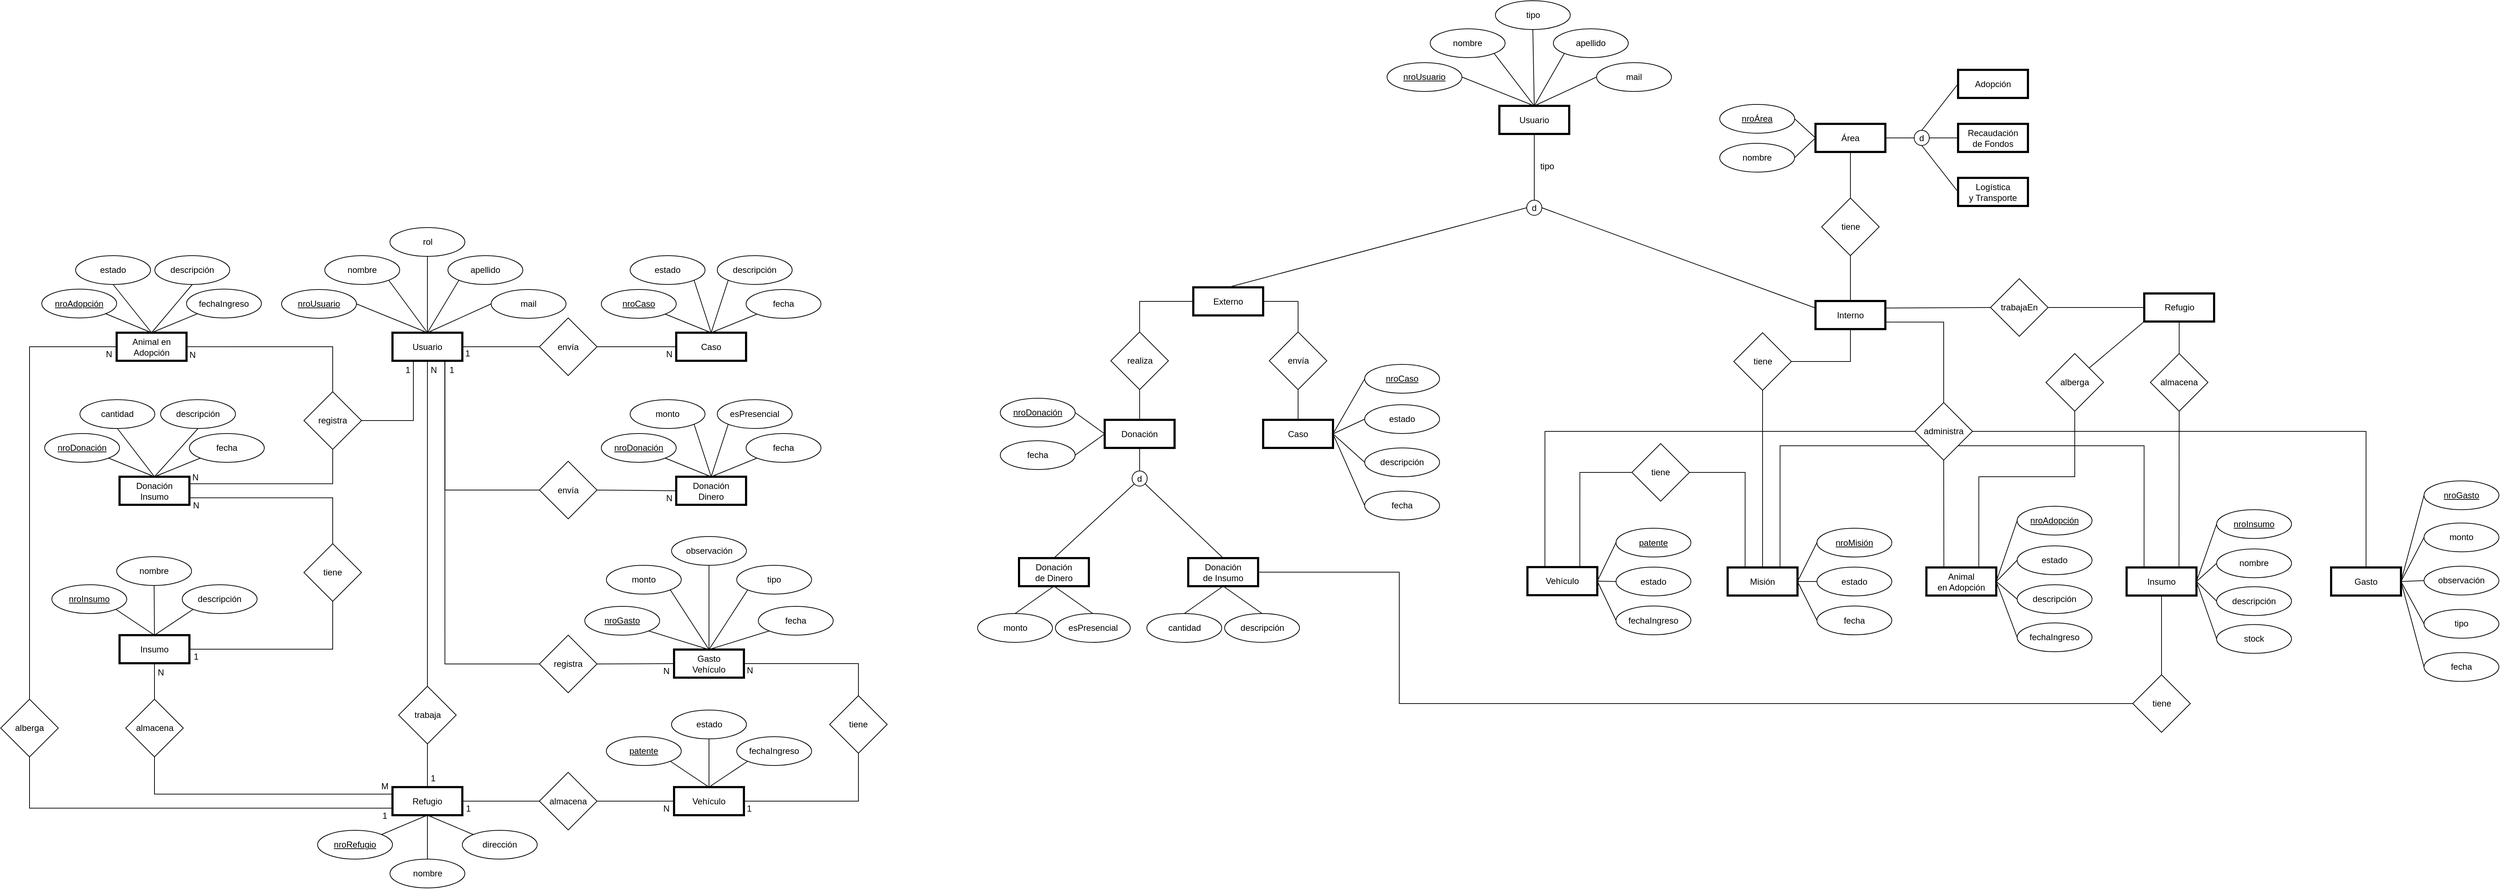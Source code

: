 <mxfile version="24.2.7" type="github">
  <diagram name="Page-1" id="GVhFGZ3rpqO2WIiVd2YP">
    <mxGraphModel dx="3086" dy="2020" grid="0" gridSize="10" guides="1" tooltips="1" connect="1" arrows="1" fold="1" page="0" pageScale="1" pageWidth="827" pageHeight="1169" math="0" shadow="0">
      <root>
        <mxCell id="0" />
        <mxCell id="1" parent="0" />
        <mxCell id="gxhyZ_KrEdZM4fqts1G2-91" style="edgeStyle=none;curved=1;rounded=0;orthogonalLoop=1;jettySize=auto;html=1;exitX=1;exitY=0.5;exitDx=0;exitDy=0;fontSize=12;startSize=8;endSize=8;endArrow=none;endFill=0;" parent="1" source="gxhyZ_KrEdZM4fqts1G2-1" target="gxhyZ_KrEdZM4fqts1G2-90" edge="1">
          <mxGeometry relative="1" as="geometry" />
        </mxCell>
        <mxCell id="gxhyZ_KrEdZM4fqts1G2-111" value="1" style="edgeLabel;html=1;align=center;verticalAlign=middle;resizable=0;points=[];fontSize=12;" parent="gxhyZ_KrEdZM4fqts1G2-91" vertex="1" connectable="0">
          <mxGeometry x="-0.047" relative="1" as="geometry">
            <mxPoint x="-44" y="9" as="offset" />
          </mxGeometry>
        </mxCell>
        <mxCell id="gxhyZ_KrEdZM4fqts1G2-94" style="edgeStyle=none;curved=1;rounded=0;orthogonalLoop=1;jettySize=auto;html=1;exitX=0;exitY=0.5;exitDx=0;exitDy=0;entryX=1;entryY=0.5;entryDx=0;entryDy=0;fontSize=12;startSize=8;endSize=8;endArrow=none;endFill=0;strokeColor=#FFFFFF;" parent="1" source="gxhyZ_KrEdZM4fqts1G2-1" edge="1">
          <mxGeometry relative="1" as="geometry">
            <mxPoint x="-361" y="42" as="targetPoint" />
          </mxGeometry>
        </mxCell>
        <mxCell id="gxhyZ_KrEdZM4fqts1G2-109" value="1" style="edgeLabel;html=1;align=center;verticalAlign=middle;resizable=0;points=[];fontSize=12;" parent="gxhyZ_KrEdZM4fqts1G2-94" vertex="1" connectable="0">
          <mxGeometry x="0.044" y="-2" relative="1" as="geometry">
            <mxPoint x="80" y="34" as="offset" />
          </mxGeometry>
        </mxCell>
        <mxCell id="gxhyZ_KrEdZM4fqts1G2-117" value="1" style="edgeLabel;html=1;align=center;verticalAlign=middle;resizable=0;points=[];fontSize=12;" parent="gxhyZ_KrEdZM4fqts1G2-94" vertex="1" connectable="0">
          <mxGeometry x="0.044" y="-2" relative="1" as="geometry">
            <mxPoint x="141" y="34" as="offset" />
          </mxGeometry>
        </mxCell>
        <mxCell id="gxhyZ_KrEdZM4fqts1G2-122" value="N" style="edgeLabel;html=1;align=center;verticalAlign=middle;resizable=0;points=[];fontSize=12;" parent="gxhyZ_KrEdZM4fqts1G2-94" vertex="1" connectable="0">
          <mxGeometry x="0.044" y="-2" relative="1" as="geometry">
            <mxPoint x="-214" y="222" as="offset" />
          </mxGeometry>
        </mxCell>
        <mxCell id="gxhyZ_KrEdZM4fqts1G2-123" value="1" style="edgeLabel;html=1;align=center;verticalAlign=middle;resizable=0;points=[];fontSize=12;" parent="gxhyZ_KrEdZM4fqts1G2-94" vertex="1" connectable="0">
          <mxGeometry x="0.044" y="-2" relative="1" as="geometry">
            <mxPoint x="-214" y="432" as="offset" />
          </mxGeometry>
        </mxCell>
        <mxCell id="gxhyZ_KrEdZM4fqts1G2-133" value="1" style="edgeLabel;html=1;align=center;verticalAlign=middle;resizable=0;points=[];fontSize=12;" parent="gxhyZ_KrEdZM4fqts1G2-94" vertex="1" connectable="0">
          <mxGeometry x="0.044" y="-2" relative="1" as="geometry">
            <mxPoint x="554" y="643" as="offset" />
          </mxGeometry>
        </mxCell>
        <mxCell id="F6LjRjJi2KFlLczRS62S-1" value="1" style="edgeLabel;html=1;align=center;verticalAlign=middle;resizable=0;points=[];fontSize=12;" parent="gxhyZ_KrEdZM4fqts1G2-94" vertex="1" connectable="0">
          <mxGeometry x="0.044" y="-2" relative="1" as="geometry">
            <mxPoint x="115" y="601" as="offset" />
          </mxGeometry>
        </mxCell>
        <mxCell id="F6LjRjJi2KFlLczRS62S-29" value="M" style="edgeLabel;html=1;align=center;verticalAlign=middle;resizable=0;points=[];fontSize=12;" parent="gxhyZ_KrEdZM4fqts1G2-94" vertex="1" connectable="0">
          <mxGeometry x="0.044" y="-2" relative="1" as="geometry">
            <mxPoint x="48" y="612" as="offset" />
          </mxGeometry>
        </mxCell>
        <mxCell id="F6LjRjJi2KFlLczRS62S-39" value="1" style="edgeLabel;html=1;align=center;verticalAlign=middle;resizable=0;points=[];fontSize=12;" parent="gxhyZ_KrEdZM4fqts1G2-94" vertex="1" connectable="0">
          <mxGeometry x="0.044" y="-2" relative="1" as="geometry">
            <mxPoint x="48" y="653" as="offset" />
          </mxGeometry>
        </mxCell>
        <mxCell id="gxhyZ_KrEdZM4fqts1G2-99" style="edgeStyle=orthogonalEdgeStyle;rounded=0;orthogonalLoop=1;jettySize=auto;html=1;exitX=0.75;exitY=1;exitDx=0;exitDy=0;entryX=0;entryY=0.5;entryDx=0;entryDy=0;fontSize=12;startSize=8;endSize=8;endArrow=none;endFill=0;" parent="1" source="gxhyZ_KrEdZM4fqts1G2-1" target="gxhyZ_KrEdZM4fqts1G2-97" edge="1">
          <mxGeometry relative="1" as="geometry">
            <Array as="points">
              <mxPoint x="-175" y="241" />
            </Array>
          </mxGeometry>
        </mxCell>
        <mxCell id="gxhyZ_KrEdZM4fqts1G2-128" style="edgeStyle=orthogonalEdgeStyle;rounded=0;orthogonalLoop=1;jettySize=auto;html=1;exitX=0.75;exitY=1;exitDx=0;exitDy=0;entryX=0;entryY=0.5;entryDx=0;entryDy=0;fontSize=12;startSize=8;endSize=8;endArrow=none;endFill=0;" parent="1" source="gxhyZ_KrEdZM4fqts1G2-1" target="gxhyZ_KrEdZM4fqts1G2-126" edge="1">
          <mxGeometry relative="1" as="geometry">
            <Array as="points">
              <mxPoint x="-175" y="482" />
            </Array>
          </mxGeometry>
        </mxCell>
        <mxCell id="F6LjRjJi2KFlLczRS62S-16" style="edgeStyle=orthogonalEdgeStyle;rounded=0;orthogonalLoop=1;jettySize=auto;html=1;exitX=0.5;exitY=1;exitDx=0;exitDy=0;entryX=0.5;entryY=0;entryDx=0;entryDy=0;fontSize=12;startSize=8;endSize=8;endArrow=none;endFill=0;" parent="1" source="gxhyZ_KrEdZM4fqts1G2-1" target="F6LjRjJi2KFlLczRS62S-15" edge="1">
          <mxGeometry relative="1" as="geometry">
            <Array as="points">
              <mxPoint x="-199" y="498" />
              <mxPoint x="-199" y="498" />
            </Array>
          </mxGeometry>
        </mxCell>
        <mxCell id="F6LjRjJi2KFlLczRS62S-54" style="edgeStyle=none;curved=1;rounded=0;orthogonalLoop=1;jettySize=auto;html=1;exitX=0.5;exitY=0;exitDx=0;exitDy=0;entryX=1;entryY=0.5;entryDx=0;entryDy=0;fontSize=12;startSize=8;endSize=8;endArrow=none;endFill=0;" parent="1" source="gxhyZ_KrEdZM4fqts1G2-1" target="gxhyZ_KrEdZM4fqts1G2-3" edge="1">
          <mxGeometry relative="1" as="geometry" />
        </mxCell>
        <mxCell id="F6LjRjJi2KFlLczRS62S-55" style="edgeStyle=none;curved=1;rounded=0;orthogonalLoop=1;jettySize=auto;html=1;exitX=0.5;exitY=0;exitDx=0;exitDy=0;entryX=1;entryY=1;entryDx=0;entryDy=0;fontSize=12;startSize=8;endSize=8;endArrow=none;endFill=0;" parent="1" source="gxhyZ_KrEdZM4fqts1G2-1" target="gxhyZ_KrEdZM4fqts1G2-2" edge="1">
          <mxGeometry relative="1" as="geometry" />
        </mxCell>
        <mxCell id="F6LjRjJi2KFlLczRS62S-56" style="edgeStyle=none;curved=1;rounded=0;orthogonalLoop=1;jettySize=auto;html=1;exitX=0.5;exitY=0;exitDx=0;exitDy=0;entryX=0.5;entryY=1;entryDx=0;entryDy=0;fontSize=12;startSize=8;endSize=8;endArrow=none;endFill=0;" parent="1" source="gxhyZ_KrEdZM4fqts1G2-1" target="gxhyZ_KrEdZM4fqts1G2-102" edge="1">
          <mxGeometry relative="1" as="geometry" />
        </mxCell>
        <mxCell id="F6LjRjJi2KFlLczRS62S-57" style="edgeStyle=none;curved=1;rounded=0;orthogonalLoop=1;jettySize=auto;html=1;exitX=0.5;exitY=0;exitDx=0;exitDy=0;entryX=0;entryY=1;entryDx=0;entryDy=0;fontSize=12;startSize=8;endSize=8;endArrow=none;endFill=0;" parent="1" source="gxhyZ_KrEdZM4fqts1G2-1" target="gxhyZ_KrEdZM4fqts1G2-4" edge="1">
          <mxGeometry relative="1" as="geometry" />
        </mxCell>
        <mxCell id="F6LjRjJi2KFlLczRS62S-58" style="edgeStyle=none;curved=1;rounded=0;orthogonalLoop=1;jettySize=auto;html=1;exitX=0.5;exitY=0;exitDx=0;exitDy=0;entryX=0;entryY=0.5;entryDx=0;entryDy=0;fontSize=12;startSize=8;endSize=8;endArrow=none;endFill=0;" parent="1" source="gxhyZ_KrEdZM4fqts1G2-1" target="gxhyZ_KrEdZM4fqts1G2-5" edge="1">
          <mxGeometry relative="1" as="geometry" />
        </mxCell>
        <mxCell id="gxhyZ_KrEdZM4fqts1G2-1" value="Usuario" style="rounded=0;whiteSpace=wrap;html=1;strokeWidth=3;" parent="1" vertex="1">
          <mxGeometry x="-248" y="22" width="97" height="39" as="geometry" />
        </mxCell>
        <mxCell id="gxhyZ_KrEdZM4fqts1G2-2" value="nombre" style="ellipse;whiteSpace=wrap;html=1;" parent="1" vertex="1">
          <mxGeometry x="-342" y="-85" width="104" height="40" as="geometry" />
        </mxCell>
        <mxCell id="gxhyZ_KrEdZM4fqts1G2-3" value="&lt;u&gt;nroUsuario&lt;/u&gt;" style="ellipse;whiteSpace=wrap;html=1;" parent="1" vertex="1">
          <mxGeometry x="-402" y="-38" width="104" height="40" as="geometry" />
        </mxCell>
        <mxCell id="gxhyZ_KrEdZM4fqts1G2-4" value="apellido" style="ellipse;whiteSpace=wrap;html=1;" parent="1" vertex="1">
          <mxGeometry x="-171" y="-85" width="104" height="40" as="geometry" />
        </mxCell>
        <mxCell id="gxhyZ_KrEdZM4fqts1G2-5" value="mail" style="ellipse;whiteSpace=wrap;html=1;" parent="1" vertex="1">
          <mxGeometry x="-111" y="-38" width="104" height="40" as="geometry" />
        </mxCell>
        <mxCell id="F6LjRjJi2KFlLczRS62S-67" style="edgeStyle=none;curved=1;rounded=0;orthogonalLoop=1;jettySize=auto;html=1;exitX=0.5;exitY=0;exitDx=0;exitDy=0;entryX=1;entryY=1;entryDx=0;entryDy=0;fontSize=12;startSize=8;endSize=8;endArrow=none;endFill=0;" parent="1" source="gxhyZ_KrEdZM4fqts1G2-13" target="gxhyZ_KrEdZM4fqts1G2-15" edge="1">
          <mxGeometry relative="1" as="geometry" />
        </mxCell>
        <mxCell id="F6LjRjJi2KFlLczRS62S-68" style="edgeStyle=none;curved=1;rounded=0;orthogonalLoop=1;jettySize=auto;html=1;exitX=0.5;exitY=0;exitDx=0;exitDy=0;entryX=0;entryY=1;entryDx=0;entryDy=0;fontSize=12;startSize=8;endSize=8;endArrow=none;endFill=0;" parent="1" source="gxhyZ_KrEdZM4fqts1G2-13" target="gxhyZ_KrEdZM4fqts1G2-17" edge="1">
          <mxGeometry relative="1" as="geometry" />
        </mxCell>
        <mxCell id="F6LjRjJi2KFlLczRS62S-69" style="edgeStyle=none;curved=1;rounded=0;orthogonalLoop=1;jettySize=auto;html=1;exitX=0.5;exitY=0;exitDx=0;exitDy=0;entryX=1;entryY=1;entryDx=0;entryDy=0;fontSize=12;startSize=8;endSize=8;endArrow=none;endFill=0;" parent="1" source="gxhyZ_KrEdZM4fqts1G2-13" target="gxhyZ_KrEdZM4fqts1G2-14" edge="1">
          <mxGeometry relative="1" as="geometry" />
        </mxCell>
        <mxCell id="F6LjRjJi2KFlLczRS62S-70" style="edgeStyle=none;curved=1;rounded=0;orthogonalLoop=1;jettySize=auto;html=1;exitX=0.5;exitY=0;exitDx=0;exitDy=0;entryX=0;entryY=1;entryDx=0;entryDy=0;fontSize=12;startSize=8;endSize=8;endArrow=none;endFill=0;" parent="1" source="gxhyZ_KrEdZM4fqts1G2-13" target="gxhyZ_KrEdZM4fqts1G2-104" edge="1">
          <mxGeometry relative="1" as="geometry" />
        </mxCell>
        <mxCell id="gxhyZ_KrEdZM4fqts1G2-13" value="Caso" style="rounded=0;whiteSpace=wrap;html=1;strokeWidth=3;" parent="1" vertex="1">
          <mxGeometry x="146" y="22" width="97" height="39" as="geometry" />
        </mxCell>
        <mxCell id="gxhyZ_KrEdZM4fqts1G2-14" value="estado" style="ellipse;whiteSpace=wrap;html=1;" parent="1" vertex="1">
          <mxGeometry x="82" y="-85" width="104" height="40" as="geometry" />
        </mxCell>
        <mxCell id="gxhyZ_KrEdZM4fqts1G2-15" value="&lt;u&gt;nroCaso&lt;/u&gt;" style="ellipse;whiteSpace=wrap;html=1;" parent="1" vertex="1">
          <mxGeometry x="42" y="-38" width="104" height="40" as="geometry" />
        </mxCell>
        <mxCell id="gxhyZ_KrEdZM4fqts1G2-17" value="fecha" style="ellipse;whiteSpace=wrap;html=1;" parent="1" vertex="1">
          <mxGeometry x="243" y="-38" width="104" height="40" as="geometry" />
        </mxCell>
        <mxCell id="F6LjRjJi2KFlLczRS62S-32" style="edgeStyle=orthogonalEdgeStyle;rounded=0;orthogonalLoop=1;jettySize=auto;html=1;exitX=1;exitY=0.5;exitDx=0;exitDy=0;entryX=0.5;entryY=0;entryDx=0;entryDy=0;fontSize=12;startSize=8;endSize=8;endArrow=none;endFill=0;" parent="1" source="gxhyZ_KrEdZM4fqts1G2-22" target="gxhyZ_KrEdZM4fqts1G2-96" edge="1">
          <mxGeometry relative="1" as="geometry" />
        </mxCell>
        <mxCell id="F6LjRjJi2KFlLczRS62S-42" style="edgeStyle=none;curved=1;rounded=0;orthogonalLoop=1;jettySize=auto;html=1;exitX=0.5;exitY=0;exitDx=0;exitDy=0;entryX=1;entryY=1;entryDx=0;entryDy=0;fontSize=12;startSize=8;endSize=8;endArrow=none;endFill=0;" parent="1" source="gxhyZ_KrEdZM4fqts1G2-22" target="gxhyZ_KrEdZM4fqts1G2-24" edge="1">
          <mxGeometry relative="1" as="geometry" />
        </mxCell>
        <mxCell id="F6LjRjJi2KFlLczRS62S-43" style="edgeStyle=none;curved=1;rounded=0;orthogonalLoop=1;jettySize=auto;html=1;exitX=0.5;exitY=0;exitDx=0;exitDy=0;entryX=0.5;entryY=1;entryDx=0;entryDy=0;fontSize=12;startSize=8;endSize=8;endArrow=none;endFill=0;" parent="1" source="gxhyZ_KrEdZM4fqts1G2-22" target="gxhyZ_KrEdZM4fqts1G2-106" edge="1">
          <mxGeometry relative="1" as="geometry" />
        </mxCell>
        <mxCell id="F6LjRjJi2KFlLczRS62S-44" style="edgeStyle=none;curved=1;rounded=0;orthogonalLoop=1;jettySize=auto;html=1;entryX=0.5;entryY=1;entryDx=0;entryDy=0;fontSize=12;startSize=8;endSize=8;exitX=0.5;exitY=0;exitDx=0;exitDy=0;endArrow=none;endFill=0;" parent="1" source="gxhyZ_KrEdZM4fqts1G2-22" target="F6LjRjJi2KFlLczRS62S-20" edge="1">
          <mxGeometry relative="1" as="geometry">
            <mxPoint x="-582" y="22" as="sourcePoint" />
          </mxGeometry>
        </mxCell>
        <mxCell id="F6LjRjJi2KFlLczRS62S-45" style="edgeStyle=none;curved=1;rounded=0;orthogonalLoop=1;jettySize=auto;html=1;exitX=0.5;exitY=0;exitDx=0;exitDy=0;fontSize=12;startSize=8;endSize=8;entryX=0;entryY=1;entryDx=0;entryDy=0;endArrow=none;endFill=0;" parent="1" source="gxhyZ_KrEdZM4fqts1G2-22" target="gxhyZ_KrEdZM4fqts1G2-26" edge="1">
          <mxGeometry relative="1" as="geometry">
            <mxPoint x="-482" y="2" as="targetPoint" />
          </mxGeometry>
        </mxCell>
        <mxCell id="gxhyZ_KrEdZM4fqts1G2-22" value="&lt;div&gt;Animal en Adopción&lt;/div&gt;" style="rounded=0;whiteSpace=wrap;html=1;strokeWidth=3;" parent="1" vertex="1">
          <mxGeometry x="-631" y="22" width="97" height="39" as="geometry" />
        </mxCell>
        <mxCell id="gxhyZ_KrEdZM4fqts1G2-24" value="&lt;u&gt;nroAdopción&lt;/u&gt;" style="ellipse;whiteSpace=wrap;html=1;" parent="1" vertex="1">
          <mxGeometry x="-735" y="-38.5" width="104" height="40" as="geometry" />
        </mxCell>
        <mxCell id="gxhyZ_KrEdZM4fqts1G2-26" value="fechaIngreso" style="ellipse;whiteSpace=wrap;html=1;" parent="1" vertex="1">
          <mxGeometry x="-534" y="-38.5" width="104" height="40" as="geometry" />
        </mxCell>
        <mxCell id="F6LjRjJi2KFlLczRS62S-63" style="edgeStyle=none;curved=1;rounded=0;orthogonalLoop=1;jettySize=auto;html=1;exitX=0.5;exitY=0;exitDx=0;exitDy=0;entryX=1;entryY=1;entryDx=0;entryDy=0;fontSize=12;startSize=8;endSize=8;endArrow=none;endFill=0;" parent="1" source="gxhyZ_KrEdZM4fqts1G2-31" target="gxhyZ_KrEdZM4fqts1G2-33" edge="1">
          <mxGeometry relative="1" as="geometry" />
        </mxCell>
        <mxCell id="F6LjRjJi2KFlLczRS62S-64" style="edgeStyle=none;curved=1;rounded=0;orthogonalLoop=1;jettySize=auto;html=1;exitX=0.5;exitY=0;exitDx=0;exitDy=0;entryX=0;entryY=1;entryDx=0;entryDy=0;fontSize=12;startSize=8;endSize=8;endArrow=none;endFill=0;" parent="1" source="gxhyZ_KrEdZM4fqts1G2-31" target="gxhyZ_KrEdZM4fqts1G2-35" edge="1">
          <mxGeometry relative="1" as="geometry" />
        </mxCell>
        <mxCell id="F6LjRjJi2KFlLczRS62S-65" style="edgeStyle=none;curved=1;rounded=0;orthogonalLoop=1;jettySize=auto;html=1;exitX=0.5;exitY=0;exitDx=0;exitDy=0;entryX=1;entryY=1;entryDx=0;entryDy=0;fontSize=12;startSize=8;endSize=8;endArrow=none;endFill=0;" parent="1" source="gxhyZ_KrEdZM4fqts1G2-31" target="gxhyZ_KrEdZM4fqts1G2-32" edge="1">
          <mxGeometry relative="1" as="geometry" />
        </mxCell>
        <mxCell id="F6LjRjJi2KFlLczRS62S-66" style="edgeStyle=none;curved=1;rounded=0;orthogonalLoop=1;jettySize=auto;html=1;exitX=0.5;exitY=0;exitDx=0;exitDy=0;entryX=0;entryY=1;entryDx=0;entryDy=0;fontSize=12;startSize=8;endSize=8;endArrow=none;endFill=0;" parent="1" source="gxhyZ_KrEdZM4fqts1G2-31" target="gxhyZ_KrEdZM4fqts1G2-34" edge="1">
          <mxGeometry relative="1" as="geometry" />
        </mxCell>
        <mxCell id="gxhyZ_KrEdZM4fqts1G2-31" value="&lt;div&gt;Donación&lt;/div&gt;&lt;div&gt;Dinero&lt;br&gt;&lt;/div&gt;" style="rounded=0;whiteSpace=wrap;html=1;strokeWidth=3;" parent="1" vertex="1">
          <mxGeometry x="146" y="222" width="97" height="39" as="geometry" />
        </mxCell>
        <mxCell id="gxhyZ_KrEdZM4fqts1G2-32" value="monto" style="ellipse;whiteSpace=wrap;html=1;" parent="1" vertex="1">
          <mxGeometry x="82" y="115" width="104" height="40" as="geometry" />
        </mxCell>
        <mxCell id="gxhyZ_KrEdZM4fqts1G2-33" value="&lt;u&gt;nroDonación&lt;/u&gt;" style="ellipse;whiteSpace=wrap;html=1;" parent="1" vertex="1">
          <mxGeometry x="42" y="162" width="104" height="40" as="geometry" />
        </mxCell>
        <mxCell id="gxhyZ_KrEdZM4fqts1G2-34" value="esPresencial" style="ellipse;whiteSpace=wrap;html=1;" parent="1" vertex="1">
          <mxGeometry x="203" y="115" width="104" height="40" as="geometry" />
        </mxCell>
        <mxCell id="gxhyZ_KrEdZM4fqts1G2-35" value="fecha" style="ellipse;whiteSpace=wrap;html=1;" parent="1" vertex="1">
          <mxGeometry x="243" y="162" width="104" height="40" as="geometry" />
        </mxCell>
        <mxCell id="F6LjRjJi2KFlLczRS62S-27" style="edgeStyle=none;curved=1;rounded=0;orthogonalLoop=1;jettySize=auto;html=1;exitX=0.5;exitY=1;exitDx=0;exitDy=0;entryX=0.5;entryY=0;entryDx=0;entryDy=0;fontSize=12;startSize=8;endSize=8;endArrow=none;endFill=0;" parent="1" source="gxhyZ_KrEdZM4fqts1G2-40" target="F6LjRjJi2KFlLczRS62S-26" edge="1">
          <mxGeometry relative="1" as="geometry" />
        </mxCell>
        <mxCell id="F6LjRjJi2KFlLczRS62S-51" style="edgeStyle=none;curved=1;rounded=0;orthogonalLoop=1;jettySize=auto;html=1;exitX=0.5;exitY=0;exitDx=0;exitDy=0;entryX=1;entryY=1;entryDx=0;entryDy=0;fontSize=12;startSize=8;endSize=8;endArrow=none;endFill=0;" parent="1" source="gxhyZ_KrEdZM4fqts1G2-40" target="gxhyZ_KrEdZM4fqts1G2-42" edge="1">
          <mxGeometry relative="1" as="geometry" />
        </mxCell>
        <mxCell id="F6LjRjJi2KFlLczRS62S-52" style="edgeStyle=none;curved=1;rounded=0;orthogonalLoop=1;jettySize=auto;html=1;exitX=0.5;exitY=0;exitDx=0;exitDy=0;entryX=0.5;entryY=1;entryDx=0;entryDy=0;fontSize=12;startSize=8;endSize=8;endArrow=none;endFill=0;" parent="1" source="gxhyZ_KrEdZM4fqts1G2-40" target="gxhyZ_KrEdZM4fqts1G2-41" edge="1">
          <mxGeometry relative="1" as="geometry" />
        </mxCell>
        <mxCell id="F6LjRjJi2KFlLczRS62S-53" style="edgeStyle=none;curved=1;rounded=0;orthogonalLoop=1;jettySize=auto;html=1;exitX=0.5;exitY=0;exitDx=0;exitDy=0;entryX=0;entryY=1;entryDx=0;entryDy=0;fontSize=12;startSize=8;endSize=8;endArrow=none;endFill=0;" parent="1" source="gxhyZ_KrEdZM4fqts1G2-40" target="gxhyZ_KrEdZM4fqts1G2-43" edge="1">
          <mxGeometry relative="1" as="geometry" />
        </mxCell>
        <mxCell id="gxhyZ_KrEdZM4fqts1G2-40" value="Insumo" style="rounded=0;whiteSpace=wrap;html=1;strokeWidth=3;" parent="1" vertex="1">
          <mxGeometry x="-627" y="442" width="97" height="39" as="geometry" />
        </mxCell>
        <mxCell id="gxhyZ_KrEdZM4fqts1G2-41" value="nombre" style="ellipse;whiteSpace=wrap;html=1;" parent="1" vertex="1">
          <mxGeometry x="-631" y="333" width="104" height="40" as="geometry" />
        </mxCell>
        <mxCell id="gxhyZ_KrEdZM4fqts1G2-42" value="&lt;u&gt;nroInsumo&lt;/u&gt;" style="ellipse;whiteSpace=wrap;html=1;" parent="1" vertex="1">
          <mxGeometry x="-721" y="372" width="104" height="40" as="geometry" />
        </mxCell>
        <mxCell id="gxhyZ_KrEdZM4fqts1G2-43" value="descripción" style="ellipse;whiteSpace=wrap;html=1;" parent="1" vertex="1">
          <mxGeometry x="-540" y="372" width="104" height="40" as="geometry" />
        </mxCell>
        <mxCell id="F6LjRjJi2KFlLczRS62S-46" style="edgeStyle=none;curved=1;rounded=0;orthogonalLoop=1;jettySize=auto;html=1;exitX=0.5;exitY=0;exitDx=0;exitDy=0;entryX=1;entryY=1;entryDx=0;entryDy=0;fontSize=12;startSize=8;endSize=8;endArrow=none;endFill=0;" parent="1" source="gxhyZ_KrEdZM4fqts1G2-49" target="gxhyZ_KrEdZM4fqts1G2-51" edge="1">
          <mxGeometry relative="1" as="geometry" />
        </mxCell>
        <mxCell id="F6LjRjJi2KFlLczRS62S-47" style="edgeStyle=none;curved=1;rounded=0;orthogonalLoop=1;jettySize=auto;html=1;exitX=0.5;exitY=0;exitDx=0;exitDy=0;entryX=0.5;entryY=1;entryDx=0;entryDy=0;fontSize=12;startSize=8;endSize=8;endArrow=none;endFill=0;" parent="1" source="gxhyZ_KrEdZM4fqts1G2-49" target="gxhyZ_KrEdZM4fqts1G2-50" edge="1">
          <mxGeometry relative="1" as="geometry" />
        </mxCell>
        <mxCell id="F6LjRjJi2KFlLczRS62S-48" style="edgeStyle=none;curved=1;rounded=0;orthogonalLoop=1;jettySize=auto;html=1;exitX=0.5;exitY=0;exitDx=0;exitDy=0;entryX=0.5;entryY=1;entryDx=0;entryDy=0;fontSize=12;startSize=8;endSize=8;endArrow=none;endFill=0;" parent="1" source="gxhyZ_KrEdZM4fqts1G2-49" target="gxhyZ_KrEdZM4fqts1G2-52" edge="1">
          <mxGeometry relative="1" as="geometry" />
        </mxCell>
        <mxCell id="F6LjRjJi2KFlLczRS62S-50" style="edgeStyle=none;curved=1;rounded=0;orthogonalLoop=1;jettySize=auto;html=1;exitX=0.5;exitY=0;exitDx=0;exitDy=0;entryX=0;entryY=1;entryDx=0;entryDy=0;fontSize=12;startSize=8;endSize=8;endArrow=none;endFill=0;" parent="1" source="gxhyZ_KrEdZM4fqts1G2-49" target="gxhyZ_KrEdZM4fqts1G2-53" edge="1">
          <mxGeometry relative="1" as="geometry" />
        </mxCell>
        <mxCell id="gxhyZ_KrEdZM4fqts1G2-49" value="&lt;div&gt;Donación&lt;/div&gt;&lt;div&gt;Insumo&lt;br&gt;&lt;/div&gt;" style="rounded=0;whiteSpace=wrap;html=1;strokeWidth=3;" parent="1" vertex="1">
          <mxGeometry x="-627" y="222" width="97" height="39" as="geometry" />
        </mxCell>
        <mxCell id="gxhyZ_KrEdZM4fqts1G2-50" value="cantidad" style="ellipse;whiteSpace=wrap;html=1;" parent="1" vertex="1">
          <mxGeometry x="-682" y="115" width="104" height="40" as="geometry" />
        </mxCell>
        <mxCell id="gxhyZ_KrEdZM4fqts1G2-51" value="&lt;u&gt;nroDonación&lt;/u&gt;" style="ellipse;whiteSpace=wrap;html=1;" parent="1" vertex="1">
          <mxGeometry x="-731" y="162" width="104" height="40" as="geometry" />
        </mxCell>
        <mxCell id="gxhyZ_KrEdZM4fqts1G2-52" value="descripción" style="ellipse;whiteSpace=wrap;html=1;" parent="1" vertex="1">
          <mxGeometry x="-570" y="115" width="104" height="40" as="geometry" />
        </mxCell>
        <mxCell id="gxhyZ_KrEdZM4fqts1G2-53" value="fecha" style="ellipse;whiteSpace=wrap;html=1;" parent="1" vertex="1">
          <mxGeometry x="-530" y="162" width="104" height="40" as="geometry" />
        </mxCell>
        <mxCell id="F6LjRjJi2KFlLczRS62S-61" style="edgeStyle=none;curved=1;rounded=0;orthogonalLoop=1;jettySize=auto;html=1;exitX=0.5;exitY=0;exitDx=0;exitDy=0;entryX=1;entryY=1;entryDx=0;entryDy=0;fontSize=12;startSize=8;endSize=8;endArrow=none;endFill=0;" parent="1" source="gxhyZ_KrEdZM4fqts1G2-58" target="gxhyZ_KrEdZM4fqts1G2-60" edge="1">
          <mxGeometry relative="1" as="geometry" />
        </mxCell>
        <mxCell id="F6LjRjJi2KFlLczRS62S-62" style="edgeStyle=none;curved=1;rounded=0;orthogonalLoop=1;jettySize=auto;html=1;exitX=0.5;exitY=0;exitDx=0;exitDy=0;entryX=0;entryY=1;entryDx=0;entryDy=0;fontSize=12;startSize=8;endSize=8;endArrow=none;endFill=0;" parent="1" source="gxhyZ_KrEdZM4fqts1G2-58" target="gxhyZ_KrEdZM4fqts1G2-61" edge="1">
          <mxGeometry relative="1" as="geometry" />
        </mxCell>
        <mxCell id="gxhyZ_KrEdZM4fqts1G2-58" value="Vehículo" style="rounded=0;whiteSpace=wrap;html=1;strokeWidth=3;" parent="1" vertex="1">
          <mxGeometry x="143" y="653" width="97" height="39" as="geometry" />
        </mxCell>
        <mxCell id="gxhyZ_KrEdZM4fqts1G2-59" value="estado" style="ellipse;whiteSpace=wrap;html=1;" parent="1" vertex="1">
          <mxGeometry x="139.5" y="546" width="104" height="40" as="geometry" />
        </mxCell>
        <mxCell id="gxhyZ_KrEdZM4fqts1G2-60" value="&lt;u&gt;patente&lt;/u&gt;" style="ellipse;whiteSpace=wrap;html=1;" parent="1" vertex="1">
          <mxGeometry x="49" y="583" width="104" height="40" as="geometry" />
        </mxCell>
        <mxCell id="gxhyZ_KrEdZM4fqts1G2-61" value="fechaIngreso" style="ellipse;whiteSpace=wrap;html=1;" parent="1" vertex="1">
          <mxGeometry x="230" y="583" width="104" height="40" as="geometry" />
        </mxCell>
        <mxCell id="gxhyZ_KrEdZM4fqts1G2-62" style="edgeStyle=orthogonalEdgeStyle;rounded=0;orthogonalLoop=1;jettySize=auto;html=1;exitX=0.5;exitY=0;exitDx=0;exitDy=0;entryX=0.5;entryY=1;entryDx=0;entryDy=0;fontSize=12;startSize=8;endSize=8;endArrow=none;endFill=0;" parent="1" source="gxhyZ_KrEdZM4fqts1G2-58" target="gxhyZ_KrEdZM4fqts1G2-59" edge="1">
          <mxGeometry relative="1" as="geometry">
            <mxPoint x="216" y="514" as="sourcePoint" />
            <mxPoint x="167" y="474" as="targetPoint" />
          </mxGeometry>
        </mxCell>
        <mxCell id="F6LjRjJi2KFlLczRS62S-71" style="edgeStyle=none;curved=1;rounded=0;orthogonalLoop=1;jettySize=auto;html=1;exitX=0.5;exitY=0;exitDx=0;exitDy=0;entryX=1;entryY=1;entryDx=0;entryDy=0;fontSize=12;startSize=8;endSize=8;endArrow=none;endFill=0;" parent="1" source="gxhyZ_KrEdZM4fqts1G2-81" target="gxhyZ_KrEdZM4fqts1G2-83" edge="1">
          <mxGeometry relative="1" as="geometry" />
        </mxCell>
        <mxCell id="F6LjRjJi2KFlLczRS62S-72" style="edgeStyle=none;curved=1;rounded=0;orthogonalLoop=1;jettySize=auto;html=1;exitX=0.5;exitY=0;exitDx=0;exitDy=0;entryX=0;entryY=1;entryDx=0;entryDy=0;fontSize=12;startSize=8;endSize=8;endArrow=none;endFill=0;" parent="1" source="gxhyZ_KrEdZM4fqts1G2-81" target="gxhyZ_KrEdZM4fqts1G2-85" edge="1">
          <mxGeometry relative="1" as="geometry" />
        </mxCell>
        <mxCell id="F6LjRjJi2KFlLczRS62S-73" style="edgeStyle=none;curved=1;rounded=0;orthogonalLoop=1;jettySize=auto;html=1;exitX=0.5;exitY=0;exitDx=0;exitDy=0;entryX=1;entryY=1;entryDx=0;entryDy=0;fontSize=12;startSize=8;endSize=8;endArrow=none;endFill=0;" parent="1" source="gxhyZ_KrEdZM4fqts1G2-81" target="gxhyZ_KrEdZM4fqts1G2-82" edge="1">
          <mxGeometry relative="1" as="geometry" />
        </mxCell>
        <mxCell id="F6LjRjJi2KFlLczRS62S-74" style="edgeStyle=none;curved=1;rounded=0;orthogonalLoop=1;jettySize=auto;html=1;exitX=0.5;exitY=0;exitDx=0;exitDy=0;entryX=0;entryY=1;entryDx=0;entryDy=0;fontSize=12;startSize=8;endSize=8;endArrow=none;endFill=0;" parent="1" source="gxhyZ_KrEdZM4fqts1G2-81" target="gxhyZ_KrEdZM4fqts1G2-84" edge="1">
          <mxGeometry relative="1" as="geometry" />
        </mxCell>
        <mxCell id="gxhyZ_KrEdZM4fqts1G2-81" value="Gasto&lt;br&gt;Vehículo" style="rounded=0;whiteSpace=wrap;html=1;strokeWidth=3;" parent="1" vertex="1">
          <mxGeometry x="143" y="462" width="97" height="39" as="geometry" />
        </mxCell>
        <mxCell id="gxhyZ_KrEdZM4fqts1G2-82" value="monto" style="ellipse;whiteSpace=wrap;html=1;" parent="1" vertex="1">
          <mxGeometry x="49" y="345" width="104" height="40" as="geometry" />
        </mxCell>
        <mxCell id="gxhyZ_KrEdZM4fqts1G2-83" value="&lt;u&gt;nroGasto&lt;/u&gt;" style="ellipse;whiteSpace=wrap;html=1;" parent="1" vertex="1">
          <mxGeometry x="19" y="402" width="104" height="40" as="geometry" />
        </mxCell>
        <mxCell id="gxhyZ_KrEdZM4fqts1G2-84" value="tipo" style="ellipse;whiteSpace=wrap;html=1;" parent="1" vertex="1">
          <mxGeometry x="230" y="345" width="104" height="40" as="geometry" />
        </mxCell>
        <mxCell id="gxhyZ_KrEdZM4fqts1G2-85" value="fecha" style="ellipse;whiteSpace=wrap;html=1;" parent="1" vertex="1">
          <mxGeometry x="260" y="402" width="104" height="40" as="geometry" />
        </mxCell>
        <mxCell id="gxhyZ_KrEdZM4fqts1G2-92" style="edgeStyle=none;curved=1;rounded=0;orthogonalLoop=1;jettySize=auto;html=1;exitX=1;exitY=0.5;exitDx=0;exitDy=0;entryX=0;entryY=0.5;entryDx=0;entryDy=0;fontSize=12;startSize=8;endSize=8;endArrow=none;endFill=0;" parent="1" source="gxhyZ_KrEdZM4fqts1G2-90" target="gxhyZ_KrEdZM4fqts1G2-13" edge="1">
          <mxGeometry relative="1" as="geometry">
            <mxPoint x="26" y="41.5" as="sourcePoint" />
          </mxGeometry>
        </mxCell>
        <mxCell id="gxhyZ_KrEdZM4fqts1G2-112" value="N" style="edgeLabel;html=1;align=center;verticalAlign=middle;resizable=0;points=[];fontSize=12;" parent="gxhyZ_KrEdZM4fqts1G2-92" vertex="1" connectable="0">
          <mxGeometry x="-0.036" y="1" relative="1" as="geometry">
            <mxPoint x="47" y="11" as="offset" />
          </mxGeometry>
        </mxCell>
        <mxCell id="gxhyZ_KrEdZM4fqts1G2-90" value="envía" style="rhombus;whiteSpace=wrap;html=1;" parent="1" vertex="1">
          <mxGeometry x="-44" y="1.5" width="80" height="80" as="geometry" />
        </mxCell>
        <mxCell id="gxhyZ_KrEdZM4fqts1G2-95" style="edgeStyle=none;curved=1;rounded=0;orthogonalLoop=1;jettySize=auto;html=1;exitX=0;exitY=0.5;exitDx=0;exitDy=0;entryX=1;entryY=0.5;entryDx=0;entryDy=0;fontSize=12;startSize=8;endSize=8;endArrow=none;endFill=0;strokeColor=#FFFFFF;strokeWidth=0;" parent="1" target="gxhyZ_KrEdZM4fqts1G2-22" edge="1">
          <mxGeometry relative="1" as="geometry">
            <mxPoint x="-441" y="42" as="sourcePoint" />
          </mxGeometry>
        </mxCell>
        <mxCell id="gxhyZ_KrEdZM4fqts1G2-110" value="N" style="edgeLabel;html=1;align=center;verticalAlign=middle;resizable=0;points=[];fontSize=12;" parent="gxhyZ_KrEdZM4fqts1G2-95" vertex="1" connectable="0">
          <mxGeometry x="-0.032" y="-2" relative="1" as="geometry">
            <mxPoint x="-40" y="13" as="offset" />
          </mxGeometry>
        </mxCell>
        <mxCell id="gxhyZ_KrEdZM4fqts1G2-113" value="N" style="edgeLabel;html=1;align=center;verticalAlign=middle;resizable=0;points=[];fontSize=12;" parent="gxhyZ_KrEdZM4fqts1G2-95" vertex="1" connectable="0">
          <mxGeometry x="-0.032" y="-2" relative="1" as="geometry">
            <mxPoint x="-36" y="183" as="offset" />
          </mxGeometry>
        </mxCell>
        <mxCell id="gxhyZ_KrEdZM4fqts1G2-118" value="N" style="edgeLabel;html=1;align=center;verticalAlign=middle;resizable=0;points=[];fontSize=12;" parent="gxhyZ_KrEdZM4fqts1G2-95" vertex="1" connectable="0">
          <mxGeometry x="-0.032" y="-2" relative="1" as="geometry">
            <mxPoint x="622" y="212" as="offset" />
          </mxGeometry>
        </mxCell>
        <mxCell id="gxhyZ_KrEdZM4fqts1G2-132" value="N" style="edgeLabel;html=1;align=center;verticalAlign=middle;resizable=0;points=[];fontSize=12;" parent="gxhyZ_KrEdZM4fqts1G2-95" vertex="1" connectable="0">
          <mxGeometry x="-0.032" y="-2" relative="1" as="geometry">
            <mxPoint x="734" y="451" as="offset" />
          </mxGeometry>
        </mxCell>
        <mxCell id="gxhyZ_KrEdZM4fqts1G2-137" value="N" style="edgeLabel;html=1;align=center;verticalAlign=middle;resizable=0;points=[];fontSize=12;" parent="gxhyZ_KrEdZM4fqts1G2-95" vertex="1" connectable="0">
          <mxGeometry x="-0.032" y="-2" relative="1" as="geometry">
            <mxPoint x="618" y="452" as="offset" />
          </mxGeometry>
        </mxCell>
        <mxCell id="gxhyZ_KrEdZM4fqts1G2-138" value="N" style="edgeLabel;html=1;align=center;verticalAlign=middle;resizable=0;points=[];fontSize=12;" parent="gxhyZ_KrEdZM4fqts1G2-95" vertex="1" connectable="0">
          <mxGeometry x="-0.032" y="-2" relative="1" as="geometry">
            <mxPoint x="618" y="643" as="offset" />
          </mxGeometry>
        </mxCell>
        <mxCell id="F6LjRjJi2KFlLczRS62S-11" value="1" style="edgeLabel;html=1;align=center;verticalAlign=middle;resizable=0;points=[];fontSize=12;" parent="gxhyZ_KrEdZM4fqts1G2-95" vertex="1" connectable="0">
          <mxGeometry x="-0.032" y="-2" relative="1" as="geometry">
            <mxPoint x="343" y="643" as="offset" />
          </mxGeometry>
        </mxCell>
        <mxCell id="F6LjRjJi2KFlLczRS62S-19" value="N" style="edgeLabel;html=1;align=center;verticalAlign=middle;resizable=0;points=[];fontSize=12;" parent="gxhyZ_KrEdZM4fqts1G2-95" vertex="1" connectable="0">
          <mxGeometry x="-0.032" y="-2" relative="1" as="geometry">
            <mxPoint x="295" y="34" as="offset" />
          </mxGeometry>
        </mxCell>
        <mxCell id="F6LjRjJi2KFlLczRS62S-30" value="N" style="edgeLabel;html=1;align=center;verticalAlign=middle;resizable=0;points=[];fontSize=12;" parent="gxhyZ_KrEdZM4fqts1G2-95" vertex="1" connectable="0">
          <mxGeometry x="-0.032" y="-2" relative="1" as="geometry">
            <mxPoint x="-84" y="454" as="offset" />
          </mxGeometry>
        </mxCell>
        <mxCell id="F6LjRjJi2KFlLczRS62S-40" value="N" style="edgeLabel;html=1;align=center;verticalAlign=middle;resizable=0;points=[];fontSize=12;" parent="gxhyZ_KrEdZM4fqts1G2-95" vertex="1" connectable="0">
          <mxGeometry x="-0.032" y="-2" relative="1" as="geometry">
            <mxPoint x="-156" y="12" as="offset" />
          </mxGeometry>
        </mxCell>
        <mxCell id="gxhyZ_KrEdZM4fqts1G2-96" value="registra" style="rhombus;whiteSpace=wrap;html=1;" parent="1" vertex="1">
          <mxGeometry x="-371" y="104" width="80" height="80" as="geometry" />
        </mxCell>
        <mxCell id="gxhyZ_KrEdZM4fqts1G2-101" style="edgeStyle=none;curved=1;rounded=0;orthogonalLoop=1;jettySize=auto;html=1;exitX=1;exitY=0.5;exitDx=0;exitDy=0;fontSize=12;startSize=8;endSize=8;endArrow=none;endFill=0;entryX=0;entryY=0.5;entryDx=0;entryDy=0;" parent="1" source="gxhyZ_KrEdZM4fqts1G2-97" target="gxhyZ_KrEdZM4fqts1G2-31" edge="1">
          <mxGeometry relative="1" as="geometry">
            <mxPoint x="26" y="240.5" as="sourcePoint" />
            <mxPoint x="120" y="241" as="targetPoint" />
          </mxGeometry>
        </mxCell>
        <mxCell id="gxhyZ_KrEdZM4fqts1G2-97" value="envía" style="rhombus;whiteSpace=wrap;html=1;" parent="1" vertex="1">
          <mxGeometry x="-44" y="200.5" width="80" height="80" as="geometry" />
        </mxCell>
        <mxCell id="gxhyZ_KrEdZM4fqts1G2-98" style="edgeStyle=orthogonalEdgeStyle;rounded=0;orthogonalLoop=1;jettySize=auto;html=1;exitX=0.5;exitY=1;exitDx=0;exitDy=0;fontSize=12;startSize=8;endSize=8;endArrow=none;endFill=0;entryX=1;entryY=0.25;entryDx=0;entryDy=0;" parent="1" source="gxhyZ_KrEdZM4fqts1G2-96" target="gxhyZ_KrEdZM4fqts1G2-49" edge="1">
          <mxGeometry relative="1" as="geometry">
            <mxPoint x="-441" y="241" as="sourcePoint" />
            <mxPoint x="-523" y="241.5" as="targetPoint" />
            <Array as="points">
              <mxPoint x="-331" y="232" />
            </Array>
          </mxGeometry>
        </mxCell>
        <mxCell id="gxhyZ_KrEdZM4fqts1G2-100" style="edgeStyle=orthogonalEdgeStyle;rounded=0;orthogonalLoop=1;jettySize=auto;html=1;exitX=0.5;exitY=1;exitDx=0;exitDy=0;entryX=1;entryY=0.5;entryDx=0;entryDy=0;fontSize=12;startSize=8;endSize=8;endArrow=none;endFill=0;" parent="1" source="gxhyZ_KrEdZM4fqts1G2-1" target="gxhyZ_KrEdZM4fqts1G2-96" edge="1">
          <mxGeometry relative="1" as="geometry">
            <mxPoint x="-189" y="71" as="sourcePoint" />
            <mxPoint x="-24" y="331" as="targetPoint" />
            <Array as="points">
              <mxPoint x="-219" y="61" />
              <mxPoint x="-219" y="144" />
            </Array>
          </mxGeometry>
        </mxCell>
        <mxCell id="gxhyZ_KrEdZM4fqts1G2-102" value="rol" style="ellipse;whiteSpace=wrap;html=1;" parent="1" vertex="1">
          <mxGeometry x="-251.5" y="-124" width="104" height="40" as="geometry" />
        </mxCell>
        <mxCell id="gxhyZ_KrEdZM4fqts1G2-104" value="descripción" style="ellipse;whiteSpace=wrap;html=1;" parent="1" vertex="1">
          <mxGeometry x="203" y="-85" width="104" height="40" as="geometry" />
        </mxCell>
        <mxCell id="gxhyZ_KrEdZM4fqts1G2-106" value="estado" style="ellipse;whiteSpace=wrap;html=1;" parent="1" vertex="1">
          <mxGeometry x="-688" y="-85" width="104" height="40" as="geometry" />
        </mxCell>
        <mxCell id="gxhyZ_KrEdZM4fqts1G2-120" style="edgeStyle=orthogonalEdgeStyle;rounded=0;orthogonalLoop=1;jettySize=auto;html=1;exitX=0.5;exitY=0;exitDx=0;exitDy=0;entryX=1;entryY=0.75;entryDx=0;entryDy=0;fontSize=12;startSize=8;endSize=8;endArrow=none;endFill=0;" parent="1" source="gxhyZ_KrEdZM4fqts1G2-119" target="gxhyZ_KrEdZM4fqts1G2-49" edge="1">
          <mxGeometry relative="1" as="geometry" />
        </mxCell>
        <mxCell id="gxhyZ_KrEdZM4fqts1G2-121" style="edgeStyle=orthogonalEdgeStyle;rounded=0;orthogonalLoop=1;jettySize=auto;html=1;exitX=0.5;exitY=1;exitDx=0;exitDy=0;entryX=1;entryY=0.5;entryDx=0;entryDy=0;fontSize=12;startSize=8;endSize=8;endArrow=none;endFill=0;" parent="1" source="gxhyZ_KrEdZM4fqts1G2-119" target="gxhyZ_KrEdZM4fqts1G2-40" edge="1">
          <mxGeometry relative="1" as="geometry" />
        </mxCell>
        <mxCell id="gxhyZ_KrEdZM4fqts1G2-119" value="tiene" style="rhombus;whiteSpace=wrap;html=1;" parent="1" vertex="1">
          <mxGeometry x="-371" y="315" width="80" height="80" as="geometry" />
        </mxCell>
        <mxCell id="gxhyZ_KrEdZM4fqts1G2-125" style="edgeStyle=none;curved=1;rounded=0;orthogonalLoop=1;jettySize=auto;html=1;exitX=0.5;exitY=1;exitDx=0;exitDy=0;entryX=0.5;entryY=0;entryDx=0;entryDy=0;fontSize=12;startSize=8;endSize=8;endArrow=none;endFill=0;" parent="1" source="gxhyZ_KrEdZM4fqts1G2-124" target="gxhyZ_KrEdZM4fqts1G2-81" edge="1">
          <mxGeometry relative="1" as="geometry" />
        </mxCell>
        <mxCell id="gxhyZ_KrEdZM4fqts1G2-124" value="observación" style="ellipse;whiteSpace=wrap;html=1;" parent="1" vertex="1">
          <mxGeometry x="139.5" y="305" width="104" height="40" as="geometry" />
        </mxCell>
        <mxCell id="gxhyZ_KrEdZM4fqts1G2-127" style="edgeStyle=none;curved=1;rounded=0;orthogonalLoop=1;jettySize=auto;html=1;exitX=1;exitY=0.5;exitDx=0;exitDy=0;entryX=0;entryY=0.5;entryDx=0;entryDy=0;fontSize=12;startSize=8;endSize=8;endArrow=none;endFill=0;" parent="1" source="gxhyZ_KrEdZM4fqts1G2-126" target="gxhyZ_KrEdZM4fqts1G2-81" edge="1">
          <mxGeometry relative="1" as="geometry" />
        </mxCell>
        <mxCell id="gxhyZ_KrEdZM4fqts1G2-126" value="registra" style="rhombus;whiteSpace=wrap;html=1;" parent="1" vertex="1">
          <mxGeometry x="-44" y="442" width="80" height="80" as="geometry" />
        </mxCell>
        <mxCell id="gxhyZ_KrEdZM4fqts1G2-129" value="tiene" style="rhombus;whiteSpace=wrap;html=1;" parent="1" vertex="1">
          <mxGeometry x="359" y="526" width="80" height="80" as="geometry" />
        </mxCell>
        <mxCell id="gxhyZ_KrEdZM4fqts1G2-130" style="edgeStyle=orthogonalEdgeStyle;rounded=0;orthogonalLoop=1;jettySize=auto;html=1;exitX=1;exitY=0.5;exitDx=0;exitDy=0;entryX=0.5;entryY=0;entryDx=0;entryDy=0;fontSize=12;startSize=8;endSize=8;endArrow=none;endFill=0;" parent="1" source="gxhyZ_KrEdZM4fqts1G2-81" target="gxhyZ_KrEdZM4fqts1G2-129" edge="1">
          <mxGeometry relative="1" as="geometry">
            <mxPoint x="439" y="471" as="sourcePoint" />
            <mxPoint x="604" y="428" as="targetPoint" />
          </mxGeometry>
        </mxCell>
        <mxCell id="gxhyZ_KrEdZM4fqts1G2-131" style="edgeStyle=orthogonalEdgeStyle;rounded=0;orthogonalLoop=1;jettySize=auto;html=1;exitX=1;exitY=0.5;exitDx=0;exitDy=0;entryX=0.5;entryY=1;entryDx=0;entryDy=0;fontSize=12;startSize=8;endSize=8;endArrow=none;endFill=0;" parent="1" source="gxhyZ_KrEdZM4fqts1G2-58" target="gxhyZ_KrEdZM4fqts1G2-129" edge="1">
          <mxGeometry relative="1" as="geometry">
            <mxPoint x="308" y="723" as="sourcePoint" />
            <mxPoint x="467" y="767" as="targetPoint" />
          </mxGeometry>
        </mxCell>
        <mxCell id="gxhyZ_KrEdZM4fqts1G2-135" style="edgeStyle=none;curved=1;rounded=0;orthogonalLoop=1;jettySize=auto;html=1;exitX=1;exitY=0.5;exitDx=0;exitDy=0;entryX=0;entryY=0.5;entryDx=0;entryDy=0;fontSize=12;startSize=8;endSize=8;endArrow=none;endFill=0;" parent="1" source="gxhyZ_KrEdZM4fqts1G2-134" target="gxhyZ_KrEdZM4fqts1G2-58" edge="1">
          <mxGeometry relative="1" as="geometry" />
        </mxCell>
        <mxCell id="F6LjRjJi2KFlLczRS62S-14" style="edgeStyle=none;curved=1;rounded=0;orthogonalLoop=1;jettySize=auto;html=1;exitX=0;exitY=0.5;exitDx=0;exitDy=0;fontSize=12;startSize=8;endSize=8;endArrow=none;endFill=0;" parent="1" source="gxhyZ_KrEdZM4fqts1G2-134" target="F6LjRjJi2KFlLczRS62S-3" edge="1">
          <mxGeometry relative="1" as="geometry" />
        </mxCell>
        <mxCell id="gxhyZ_KrEdZM4fqts1G2-134" value="almacena" style="rhombus;whiteSpace=wrap;html=1;" parent="1" vertex="1">
          <mxGeometry x="-44" y="632.5" width="80" height="80" as="geometry" />
        </mxCell>
        <mxCell id="F6LjRjJi2KFlLczRS62S-23" style="edgeStyle=none;curved=1;rounded=0;orthogonalLoop=1;jettySize=auto;html=1;exitX=0.5;exitY=1;exitDx=0;exitDy=0;entryX=0.5;entryY=0;entryDx=0;entryDy=0;fontSize=12;startSize=8;endSize=8;endArrow=none;endFill=0;" parent="1" source="F6LjRjJi2KFlLczRS62S-3" target="F6LjRjJi2KFlLczRS62S-12" edge="1">
          <mxGeometry relative="1" as="geometry" />
        </mxCell>
        <mxCell id="F6LjRjJi2KFlLczRS62S-59" style="edgeStyle=none;curved=1;rounded=0;orthogonalLoop=1;jettySize=auto;html=1;exitX=0.5;exitY=1;exitDx=0;exitDy=0;entryX=1;entryY=0;entryDx=0;entryDy=0;fontSize=12;startSize=8;endSize=8;endArrow=none;endFill=0;" parent="1" source="F6LjRjJi2KFlLczRS62S-3" target="F6LjRjJi2KFlLczRS62S-5" edge="1">
          <mxGeometry relative="1" as="geometry" />
        </mxCell>
        <mxCell id="F6LjRjJi2KFlLczRS62S-60" style="edgeStyle=none;curved=1;rounded=0;orthogonalLoop=1;jettySize=auto;html=1;exitX=0.5;exitY=1;exitDx=0;exitDy=0;entryX=0;entryY=0;entryDx=0;entryDy=0;fontSize=12;startSize=8;endSize=8;endArrow=none;endFill=0;" parent="1" source="F6LjRjJi2KFlLczRS62S-3" target="F6LjRjJi2KFlLczRS62S-7" edge="1">
          <mxGeometry relative="1" as="geometry" />
        </mxCell>
        <mxCell id="F6LjRjJi2KFlLczRS62S-3" value="Refugio" style="rounded=0;whiteSpace=wrap;html=1;strokeWidth=3;" parent="1" vertex="1">
          <mxGeometry x="-248" y="653" width="97" height="39" as="geometry" />
        </mxCell>
        <mxCell id="F6LjRjJi2KFlLczRS62S-5" value="&lt;u&gt;nroRefugio&lt;/u&gt;" style="ellipse;whiteSpace=wrap;html=1;" parent="1" vertex="1">
          <mxGeometry x="-352" y="713" width="104" height="40" as="geometry" />
        </mxCell>
        <mxCell id="F6LjRjJi2KFlLczRS62S-7" value="dirección" style="ellipse;whiteSpace=wrap;html=1;" parent="1" vertex="1">
          <mxGeometry x="-151" y="713" width="104" height="40" as="geometry" />
        </mxCell>
        <mxCell id="F6LjRjJi2KFlLczRS62S-12" value="nombre" style="ellipse;whiteSpace=wrap;html=1;" parent="1" vertex="1">
          <mxGeometry x="-251.5" y="753" width="104" height="40" as="geometry" />
        </mxCell>
        <mxCell id="F6LjRjJi2KFlLczRS62S-18" style="edgeStyle=none;curved=1;rounded=0;orthogonalLoop=1;jettySize=auto;html=1;exitX=0.5;exitY=1;exitDx=0;exitDy=0;entryX=0.5;entryY=0;entryDx=0;entryDy=0;fontSize=12;startSize=8;endSize=8;endArrow=none;endFill=0;" parent="1" source="F6LjRjJi2KFlLczRS62S-15" target="F6LjRjJi2KFlLczRS62S-3" edge="1">
          <mxGeometry relative="1" as="geometry" />
        </mxCell>
        <mxCell id="F6LjRjJi2KFlLczRS62S-15" value="trabaja" style="rhombus;whiteSpace=wrap;html=1;" parent="1" vertex="1">
          <mxGeometry x="-239.5" y="513" width="80" height="80" as="geometry" />
        </mxCell>
        <mxCell id="F6LjRjJi2KFlLczRS62S-20" value="descripción" style="ellipse;whiteSpace=wrap;html=1;" parent="1" vertex="1">
          <mxGeometry x="-578" y="-85" width="104" height="40" as="geometry" />
        </mxCell>
        <mxCell id="F6LjRjJi2KFlLczRS62S-28" style="edgeStyle=orthogonalEdgeStyle;rounded=0;orthogonalLoop=1;jettySize=auto;html=1;exitX=0.5;exitY=1;exitDx=0;exitDy=0;entryX=0;entryY=0.25;entryDx=0;entryDy=0;fontSize=12;startSize=8;endSize=8;endArrow=none;endFill=0;" parent="1" source="F6LjRjJi2KFlLczRS62S-26" target="F6LjRjJi2KFlLczRS62S-3" edge="1">
          <mxGeometry relative="1" as="geometry" />
        </mxCell>
        <mxCell id="F6LjRjJi2KFlLczRS62S-26" value="almacena" style="rhombus;whiteSpace=wrap;html=1;" parent="1" vertex="1">
          <mxGeometry x="-618.5" y="531" width="80" height="80" as="geometry" />
        </mxCell>
        <mxCell id="F6LjRjJi2KFlLczRS62S-31" style="edgeStyle=none;curved=1;rounded=0;orthogonalLoop=1;jettySize=auto;html=1;exitX=0.5;exitY=0;exitDx=0;exitDy=0;fontSize=12;startSize=8;endSize=8;" parent="1" source="gxhyZ_KrEdZM4fqts1G2-96" target="gxhyZ_KrEdZM4fqts1G2-96" edge="1">
          <mxGeometry relative="1" as="geometry" />
        </mxCell>
        <mxCell id="F6LjRjJi2KFlLczRS62S-37" style="edgeStyle=orthogonalEdgeStyle;rounded=0;orthogonalLoop=1;jettySize=auto;html=1;exitX=0.5;exitY=1;exitDx=0;exitDy=0;entryX=0;entryY=0.75;entryDx=0;entryDy=0;fontSize=12;startSize=8;endSize=8;endArrow=none;endFill=0;" parent="1" source="F6LjRjJi2KFlLczRS62S-34" target="F6LjRjJi2KFlLczRS62S-3" edge="1">
          <mxGeometry relative="1" as="geometry" />
        </mxCell>
        <mxCell id="F6LjRjJi2KFlLczRS62S-38" style="edgeStyle=orthogonalEdgeStyle;rounded=0;orthogonalLoop=1;jettySize=auto;html=1;exitX=0.5;exitY=0;exitDx=0;exitDy=0;entryX=0;entryY=0.5;entryDx=0;entryDy=0;fontSize=12;startSize=8;endSize=8;endArrow=none;endFill=0;" parent="1" source="F6LjRjJi2KFlLczRS62S-34" target="gxhyZ_KrEdZM4fqts1G2-22" edge="1">
          <mxGeometry relative="1" as="geometry" />
        </mxCell>
        <mxCell id="F6LjRjJi2KFlLczRS62S-34" value="alberga" style="rhombus;whiteSpace=wrap;html=1;" parent="1" vertex="1">
          <mxGeometry x="-792" y="531" width="80" height="80" as="geometry" />
        </mxCell>
        <mxCell id="DgqKghVQSb-tML7D4mr0-16" style="edgeStyle=none;curved=1;rounded=0;orthogonalLoop=1;jettySize=auto;html=1;exitX=0.5;exitY=1;exitDx=0;exitDy=0;entryX=0.5;entryY=0;entryDx=0;entryDy=0;fontSize=12;startSize=8;endSize=8;endArrow=none;endFill=0;" edge="1" parent="1" source="OiOX3Y-eicw3onZXfL4D-20" target="DgqKghVQSb-tML7D4mr0-13">
          <mxGeometry relative="1" as="geometry" />
        </mxCell>
        <mxCell id="DgqKghVQSb-tML7D4mr0-17" value="tipo" style="edgeLabel;html=1;align=center;verticalAlign=middle;resizable=0;points=[];fontSize=12;" vertex="1" connectable="0" parent="DgqKghVQSb-tML7D4mr0-16">
          <mxGeometry x="-0.065" relative="1" as="geometry">
            <mxPoint x="17" y="2" as="offset" />
          </mxGeometry>
        </mxCell>
        <mxCell id="OiOX3Y-eicw3onZXfL4D-20" value="Usuario" style="rounded=0;whiteSpace=wrap;html=1;strokeWidth=3;" parent="1" vertex="1">
          <mxGeometry x="1289" y="-293" width="97" height="39" as="geometry" />
        </mxCell>
        <mxCell id="DgqKghVQSb-tML7D4mr0-55" style="edgeStyle=none;curved=1;rounded=0;orthogonalLoop=1;jettySize=auto;html=1;exitX=1;exitY=0.5;exitDx=0;exitDy=0;entryX=0;entryY=0.5;entryDx=0;entryDy=0;fontSize=12;startSize=8;endSize=8;endArrow=none;endFill=0;" edge="1" parent="1" source="OiOX3Y-eicw3onZXfL4D-29" target="DgqKghVQSb-tML7D4mr0-51">
          <mxGeometry relative="1" as="geometry" />
        </mxCell>
        <mxCell id="DgqKghVQSb-tML7D4mr0-56" style="edgeStyle=none;curved=1;rounded=0;orthogonalLoop=1;jettySize=auto;html=1;exitX=1;exitY=0.5;exitDx=0;exitDy=0;entryX=0;entryY=0.5;entryDx=0;entryDy=0;fontSize=12;startSize=8;endSize=8;endArrow=none;endFill=0;" edge="1" parent="1" source="OiOX3Y-eicw3onZXfL4D-29" target="DgqKghVQSb-tML7D4mr0-52">
          <mxGeometry relative="1" as="geometry" />
        </mxCell>
        <mxCell id="DgqKghVQSb-tML7D4mr0-57" style="edgeStyle=none;curved=1;rounded=0;orthogonalLoop=1;jettySize=auto;html=1;exitX=1;exitY=0.5;exitDx=0;exitDy=0;entryX=0;entryY=0.5;entryDx=0;entryDy=0;fontSize=12;startSize=8;endSize=8;endArrow=none;endFill=0;" edge="1" parent="1" source="OiOX3Y-eicw3onZXfL4D-29" target="DgqKghVQSb-tML7D4mr0-53">
          <mxGeometry relative="1" as="geometry" />
        </mxCell>
        <mxCell id="DgqKghVQSb-tML7D4mr0-58" style="edgeStyle=none;curved=1;rounded=0;orthogonalLoop=1;jettySize=auto;html=1;exitX=1;exitY=0.5;exitDx=0;exitDy=0;entryX=0;entryY=0.5;entryDx=0;entryDy=0;fontSize=12;startSize=8;endSize=8;endArrow=none;endFill=0;" edge="1" parent="1" source="OiOX3Y-eicw3onZXfL4D-29" target="DgqKghVQSb-tML7D4mr0-54">
          <mxGeometry relative="1" as="geometry" />
        </mxCell>
        <mxCell id="OiOX3Y-eicw3onZXfL4D-29" value="Caso" style="rounded=0;whiteSpace=wrap;html=1;strokeWidth=3;" parent="1" vertex="1">
          <mxGeometry x="961" y="143" width="97" height="39" as="geometry" />
        </mxCell>
        <mxCell id="DgqKghVQSb-tML7D4mr0-123" style="edgeStyle=none;curved=1;rounded=0;orthogonalLoop=1;jettySize=auto;html=1;exitX=1;exitY=0.5;exitDx=0;exitDy=0;entryX=0;entryY=0.5;entryDx=0;entryDy=0;fontSize=12;startSize=8;endSize=8;endArrow=none;endFill=0;" edge="1" parent="1" source="OiOX3Y-eicw3onZXfL4D-38" target="DgqKghVQSb-tML7D4mr0-97">
          <mxGeometry relative="1" as="geometry" />
        </mxCell>
        <mxCell id="DgqKghVQSb-tML7D4mr0-124" style="edgeStyle=none;curved=1;rounded=0;orthogonalLoop=1;jettySize=auto;html=1;exitX=1;exitY=0.5;exitDx=0;exitDy=0;entryX=0;entryY=0.5;entryDx=0;entryDy=0;fontSize=12;startSize=8;endSize=8;endArrow=none;endFill=0;" edge="1" parent="1" source="OiOX3Y-eicw3onZXfL4D-38" target="DgqKghVQSb-tML7D4mr0-98">
          <mxGeometry relative="1" as="geometry" />
        </mxCell>
        <mxCell id="DgqKghVQSb-tML7D4mr0-125" style="edgeStyle=none;curved=1;rounded=0;orthogonalLoop=1;jettySize=auto;html=1;exitX=1;exitY=0.5;exitDx=0;exitDy=0;entryX=0;entryY=0.5;entryDx=0;entryDy=0;fontSize=12;startSize=8;endSize=8;endArrow=none;endFill=0;" edge="1" parent="1" source="OiOX3Y-eicw3onZXfL4D-38" target="DgqKghVQSb-tML7D4mr0-99">
          <mxGeometry relative="1" as="geometry" />
        </mxCell>
        <mxCell id="DgqKghVQSb-tML7D4mr0-147" style="edgeStyle=orthogonalEdgeStyle;rounded=0;orthogonalLoop=1;jettySize=auto;html=1;exitX=0.25;exitY=0;exitDx=0;exitDy=0;entryX=1;entryY=0.5;entryDx=0;entryDy=0;fontSize=12;startSize=8;endSize=8;endArrow=none;endFill=0;" edge="1" parent="1" source="OiOX3Y-eicw3onZXfL4D-38" target="DgqKghVQSb-tML7D4mr0-145">
          <mxGeometry relative="1" as="geometry">
            <Array as="points">
              <mxPoint x="1630" y="216" />
            </Array>
          </mxGeometry>
        </mxCell>
        <mxCell id="DgqKghVQSb-tML7D4mr0-153" style="rounded=0;orthogonalLoop=1;jettySize=auto;html=1;entryX=0.5;entryY=1;entryDx=0;entryDy=0;fontSize=12;startSize=8;endSize=8;endArrow=none;endFill=0;exitX=0.5;exitY=0;exitDx=0;exitDy=0;" edge="1" parent="1" source="OiOX3Y-eicw3onZXfL4D-38" target="DgqKghVQSb-tML7D4mr0-151">
          <mxGeometry relative="1" as="geometry">
            <mxPoint x="1644" y="346" as="sourcePoint" />
          </mxGeometry>
        </mxCell>
        <mxCell id="OiOX3Y-eicw3onZXfL4D-38" value="Misión" style="rounded=0;whiteSpace=wrap;html=1;strokeWidth=3;" parent="1" vertex="1">
          <mxGeometry x="1606" y="348" width="97" height="39" as="geometry" />
        </mxCell>
        <mxCell id="DgqKghVQSb-tML7D4mr0-130" style="edgeStyle=none;curved=1;rounded=0;orthogonalLoop=1;jettySize=auto;html=1;exitX=1;exitY=0.5;exitDx=0;exitDy=0;entryX=0;entryY=0.5;entryDx=0;entryDy=0;fontSize=12;startSize=8;endSize=8;endArrow=none;endFill=0;" edge="1" parent="1" source="OiOX3Y-eicw3onZXfL4D-54" target="DgqKghVQSb-tML7D4mr0-104">
          <mxGeometry relative="1" as="geometry" />
        </mxCell>
        <mxCell id="DgqKghVQSb-tML7D4mr0-131" style="edgeStyle=none;curved=1;rounded=0;orthogonalLoop=1;jettySize=auto;html=1;exitX=1;exitY=0.5;exitDx=0;exitDy=0;entryX=0;entryY=0.5;entryDx=0;entryDy=0;fontSize=12;startSize=8;endSize=8;endArrow=none;endFill=0;" edge="1" parent="1" source="OiOX3Y-eicw3onZXfL4D-54" target="DgqKghVQSb-tML7D4mr0-105">
          <mxGeometry relative="1" as="geometry" />
        </mxCell>
        <mxCell id="DgqKghVQSb-tML7D4mr0-132" style="edgeStyle=none;curved=1;rounded=0;orthogonalLoop=1;jettySize=auto;html=1;exitX=1;exitY=0.5;exitDx=0;exitDy=0;entryX=0;entryY=0.5;entryDx=0;entryDy=0;fontSize=12;startSize=8;endSize=8;endArrow=none;endFill=0;" edge="1" parent="1" source="OiOX3Y-eicw3onZXfL4D-54" target="DgqKghVQSb-tML7D4mr0-106">
          <mxGeometry relative="1" as="geometry" />
        </mxCell>
        <mxCell id="DgqKghVQSb-tML7D4mr0-139" style="edgeStyle=none;curved=1;rounded=0;orthogonalLoop=1;jettySize=auto;html=1;exitX=1;exitY=0.5;exitDx=0;exitDy=0;entryX=0;entryY=0.5;entryDx=0;entryDy=0;fontSize=12;startSize=8;endSize=8;endArrow=none;endFill=0;" edge="1" parent="1" source="OiOX3Y-eicw3onZXfL4D-54" target="DgqKghVQSb-tML7D4mr0-138">
          <mxGeometry relative="1" as="geometry" />
        </mxCell>
        <mxCell id="OiOX3Y-eicw3onZXfL4D-54" value="Insumo" style="rounded=0;whiteSpace=wrap;html=1;strokeWidth=3;" parent="1" vertex="1">
          <mxGeometry x="2160" y="348" width="97" height="39" as="geometry" />
        </mxCell>
        <mxCell id="DgqKghVQSb-tML7D4mr0-120" style="edgeStyle=none;curved=1;rounded=0;orthogonalLoop=1;jettySize=auto;html=1;exitX=1;exitY=0.5;exitDx=0;exitDy=0;entryX=0;entryY=0.5;entryDx=0;entryDy=0;fontSize=12;startSize=8;endSize=8;endArrow=none;endFill=0;" edge="1" parent="1" source="OiOX3Y-eicw3onZXfL4D-69" target="DgqKghVQSb-tML7D4mr0-113">
          <mxGeometry relative="1" as="geometry" />
        </mxCell>
        <mxCell id="DgqKghVQSb-tML7D4mr0-121" style="edgeStyle=none;curved=1;rounded=0;orthogonalLoop=1;jettySize=auto;html=1;exitX=1;exitY=0.5;exitDx=0;exitDy=0;entryX=0;entryY=0.5;entryDx=0;entryDy=0;fontSize=12;startSize=8;endSize=8;endArrow=none;endFill=0;" edge="1" parent="1" source="OiOX3Y-eicw3onZXfL4D-69" target="DgqKghVQSb-tML7D4mr0-114">
          <mxGeometry relative="1" as="geometry" />
        </mxCell>
        <mxCell id="DgqKghVQSb-tML7D4mr0-122" style="edgeStyle=none;curved=1;rounded=0;orthogonalLoop=1;jettySize=auto;html=1;exitX=1;exitY=0.5;exitDx=0;exitDy=0;entryX=0;entryY=0.5;entryDx=0;entryDy=0;fontSize=12;startSize=8;endSize=8;endArrow=none;endFill=0;" edge="1" parent="1" source="OiOX3Y-eicw3onZXfL4D-69" target="DgqKghVQSb-tML7D4mr0-115">
          <mxGeometry relative="1" as="geometry" />
        </mxCell>
        <mxCell id="DgqKghVQSb-tML7D4mr0-148" style="edgeStyle=orthogonalEdgeStyle;rounded=0;orthogonalLoop=1;jettySize=auto;html=1;exitX=0.75;exitY=0;exitDx=0;exitDy=0;fontSize=12;startSize=8;endSize=8;entryX=0;entryY=0.5;entryDx=0;entryDy=0;endArrow=none;endFill=0;" edge="1" parent="1" source="OiOX3Y-eicw3onZXfL4D-69" target="DgqKghVQSb-tML7D4mr0-145">
          <mxGeometry relative="1" as="geometry">
            <mxPoint x="1516" y="111" as="targetPoint" />
          </mxGeometry>
        </mxCell>
        <mxCell id="OiOX3Y-eicw3onZXfL4D-69" value="Vehículo" style="rounded=0;whiteSpace=wrap;html=1;strokeWidth=3;" parent="1" vertex="1">
          <mxGeometry x="1328" y="347.5" width="97" height="39" as="geometry" />
        </mxCell>
        <mxCell id="DgqKghVQSb-tML7D4mr0-133" style="edgeStyle=none;curved=1;rounded=0;orthogonalLoop=1;jettySize=auto;html=1;exitX=1;exitY=0.5;exitDx=0;exitDy=0;entryX=0;entryY=0.5;entryDx=0;entryDy=0;fontSize=12;startSize=8;endSize=8;endArrow=none;endFill=0;" edge="1" parent="1" source="OiOX3Y-eicw3onZXfL4D-78" target="DgqKghVQSb-tML7D4mr0-107">
          <mxGeometry relative="1" as="geometry" />
        </mxCell>
        <mxCell id="DgqKghVQSb-tML7D4mr0-134" style="edgeStyle=none;curved=1;rounded=0;orthogonalLoop=1;jettySize=auto;html=1;exitX=1;exitY=0.5;exitDx=0;exitDy=0;entryX=0;entryY=0.5;entryDx=0;entryDy=0;fontSize=12;startSize=8;endSize=8;endArrow=none;endFill=0;" edge="1" parent="1" source="OiOX3Y-eicw3onZXfL4D-78" target="DgqKghVQSb-tML7D4mr0-108">
          <mxGeometry relative="1" as="geometry" />
        </mxCell>
        <mxCell id="DgqKghVQSb-tML7D4mr0-135" style="edgeStyle=none;curved=1;rounded=0;orthogonalLoop=1;jettySize=auto;html=1;exitX=1;exitY=0.5;exitDx=0;exitDy=0;entryX=0;entryY=0.5;entryDx=0;entryDy=0;fontSize=12;startSize=8;endSize=8;endArrow=none;endFill=0;" edge="1" parent="1" source="OiOX3Y-eicw3onZXfL4D-78" target="DgqKghVQSb-tML7D4mr0-109">
          <mxGeometry relative="1" as="geometry" />
        </mxCell>
        <mxCell id="DgqKghVQSb-tML7D4mr0-136" style="edgeStyle=none;curved=1;rounded=0;orthogonalLoop=1;jettySize=auto;html=1;exitX=1;exitY=0.5;exitDx=0;exitDy=0;entryX=0;entryY=0.5;entryDx=0;entryDy=0;fontSize=12;startSize=8;endSize=8;endArrow=none;endFill=0;" edge="1" parent="1" source="OiOX3Y-eicw3onZXfL4D-78" target="DgqKghVQSb-tML7D4mr0-110">
          <mxGeometry relative="1" as="geometry" />
        </mxCell>
        <mxCell id="DgqKghVQSb-tML7D4mr0-137" style="edgeStyle=none;curved=1;rounded=0;orthogonalLoop=1;jettySize=auto;html=1;exitX=1;exitY=0.5;exitDx=0;exitDy=0;entryX=0;entryY=0.5;entryDx=0;entryDy=0;fontSize=12;startSize=8;endSize=8;endArrow=none;endFill=0;" edge="1" parent="1" source="OiOX3Y-eicw3onZXfL4D-78" target="DgqKghVQSb-tML7D4mr0-111">
          <mxGeometry relative="1" as="geometry" />
        </mxCell>
        <mxCell id="OiOX3Y-eicw3onZXfL4D-78" value="Gasto" style="rounded=0;whiteSpace=wrap;html=1;strokeWidth=3;" parent="1" vertex="1">
          <mxGeometry x="2444" y="348" width="97" height="39" as="geometry" />
        </mxCell>
        <mxCell id="DgqKghVQSb-tML7D4mr0-140" style="edgeStyle=none;curved=1;rounded=0;orthogonalLoop=1;jettySize=auto;html=1;exitX=0;exitY=1;exitDx=0;exitDy=0;entryX=1;entryY=0;entryDx=0;entryDy=0;fontSize=12;startSize=8;endSize=8;endArrow=none;endFill=0;" edge="1" parent="1" source="OiOX3Y-eicw3onZXfL4D-121" target="DgqKghVQSb-tML7D4mr0-87">
          <mxGeometry relative="1" as="geometry" />
        </mxCell>
        <mxCell id="DgqKghVQSb-tML7D4mr0-141" style="edgeStyle=none;curved=1;rounded=0;orthogonalLoop=1;jettySize=auto;html=1;exitX=0.5;exitY=1;exitDx=0;exitDy=0;entryX=0.5;entryY=0;entryDx=0;entryDy=0;fontSize=12;startSize=8;endSize=8;endArrow=none;endFill=0;" edge="1" parent="1" source="OiOX3Y-eicw3onZXfL4D-121" target="DgqKghVQSb-tML7D4mr0-88">
          <mxGeometry relative="1" as="geometry" />
        </mxCell>
        <mxCell id="OiOX3Y-eicw3onZXfL4D-121" value="Refugio" style="rounded=0;whiteSpace=wrap;html=1;strokeWidth=3;" parent="1" vertex="1">
          <mxGeometry x="2184.5" y="-32.5" width="97" height="39" as="geometry" />
        </mxCell>
        <mxCell id="DgqKghVQSb-tML7D4mr0-6" value="Donación" style="rounded=0;whiteSpace=wrap;html=1;strokeWidth=3;" vertex="1" parent="1">
          <mxGeometry x="741" y="143" width="97" height="39" as="geometry" />
        </mxCell>
        <mxCell id="DgqKghVQSb-tML7D4mr0-7" value="Adopción" style="rounded=0;whiteSpace=wrap;html=1;strokeWidth=3;" vertex="1" parent="1">
          <mxGeometry x="1926" y="-343" width="97" height="39" as="geometry" />
        </mxCell>
        <mxCell id="DgqKghVQSb-tML7D4mr0-8" value="&lt;div&gt;Logística&lt;/div&gt;&lt;div&gt;y Transporte&lt;br&gt;&lt;/div&gt;" style="rounded=0;whiteSpace=wrap;html=1;strokeWidth=3;" vertex="1" parent="1">
          <mxGeometry x="1926" y="-193" width="97" height="39" as="geometry" />
        </mxCell>
        <mxCell id="DgqKghVQSb-tML7D4mr0-9" value="&lt;div&gt;Recaudación&lt;/div&gt;&lt;div&gt;de Fondos&lt;br&gt;&lt;/div&gt;" style="rounded=0;whiteSpace=wrap;html=1;strokeWidth=3;" vertex="1" parent="1">
          <mxGeometry x="1926" y="-268" width="97" height="39" as="geometry" />
        </mxCell>
        <mxCell id="DgqKghVQSb-tML7D4mr0-24" style="edgeStyle=orthogonalEdgeStyle;rounded=0;orthogonalLoop=1;jettySize=auto;html=1;exitX=0;exitY=0.5;exitDx=0;exitDy=0;entryX=0.5;entryY=0;entryDx=0;entryDy=0;fontSize=12;startSize=8;endSize=8;endArrow=none;endFill=0;" edge="1" parent="1" source="DgqKghVQSb-tML7D4mr0-10" target="DgqKghVQSb-tML7D4mr0-23">
          <mxGeometry relative="1" as="geometry" />
        </mxCell>
        <mxCell id="DgqKghVQSb-tML7D4mr0-25" style="edgeStyle=orthogonalEdgeStyle;rounded=0;orthogonalLoop=1;jettySize=auto;html=1;exitX=1;exitY=0.5;exitDx=0;exitDy=0;entryX=0.5;entryY=0;entryDx=0;entryDy=0;fontSize=12;startSize=8;endSize=8;endArrow=none;endFill=0;" edge="1" parent="1" source="DgqKghVQSb-tML7D4mr0-10" target="DgqKghVQSb-tML7D4mr0-22">
          <mxGeometry relative="1" as="geometry" />
        </mxCell>
        <mxCell id="DgqKghVQSb-tML7D4mr0-10" value="Externo" style="rounded=0;whiteSpace=wrap;html=1;strokeWidth=3;" vertex="1" parent="1">
          <mxGeometry x="864" y="-41" width="97" height="39" as="geometry" />
        </mxCell>
        <mxCell id="DgqKghVQSb-tML7D4mr0-70" style="edgeStyle=none;curved=1;rounded=0;orthogonalLoop=1;jettySize=auto;html=1;exitX=0.5;exitY=0;exitDx=0;exitDy=0;entryX=0.5;entryY=1;entryDx=0;entryDy=0;fontSize=12;startSize=8;endSize=8;endArrow=none;endFill=0;" edge="1" parent="1" source="DgqKghVQSb-tML7D4mr0-11" target="DgqKghVQSb-tML7D4mr0-68">
          <mxGeometry relative="1" as="geometry" />
        </mxCell>
        <mxCell id="DgqKghVQSb-tML7D4mr0-143" style="edgeStyle=none;curved=1;rounded=0;orthogonalLoop=1;jettySize=auto;html=1;exitX=1;exitY=0.25;exitDx=0;exitDy=0;entryX=0;entryY=0.5;entryDx=0;entryDy=0;fontSize=12;startSize=8;endSize=8;endArrow=none;endFill=0;" edge="1" parent="1" source="DgqKghVQSb-tML7D4mr0-11" target="DgqKghVQSb-tML7D4mr0-142">
          <mxGeometry relative="1" as="geometry" />
        </mxCell>
        <mxCell id="DgqKghVQSb-tML7D4mr0-11" value="Interno" style="rounded=0;whiteSpace=wrap;html=1;strokeWidth=3;" vertex="1" parent="1">
          <mxGeometry x="1728" y="-22" width="97" height="39" as="geometry" />
        </mxCell>
        <mxCell id="DgqKghVQSb-tML7D4mr0-14" style="edgeStyle=none;curved=1;rounded=0;orthogonalLoop=1;jettySize=auto;html=1;exitX=0;exitY=0.5;exitDx=0;exitDy=0;entryX=0.5;entryY=0;entryDx=0;entryDy=0;fontSize=12;startSize=8;endSize=8;endArrow=none;endFill=0;" edge="1" parent="1" source="DgqKghVQSb-tML7D4mr0-13" target="DgqKghVQSb-tML7D4mr0-10">
          <mxGeometry relative="1" as="geometry" />
        </mxCell>
        <mxCell id="DgqKghVQSb-tML7D4mr0-15" style="edgeStyle=none;curved=1;rounded=0;orthogonalLoop=1;jettySize=auto;html=1;exitX=1;exitY=0.5;exitDx=0;exitDy=0;entryX=0;entryY=0.25;entryDx=0;entryDy=0;fontSize=12;startSize=8;endSize=8;endArrow=none;endFill=0;" edge="1" parent="1" source="DgqKghVQSb-tML7D4mr0-13" target="DgqKghVQSb-tML7D4mr0-11">
          <mxGeometry relative="1" as="geometry" />
        </mxCell>
        <mxCell id="DgqKghVQSb-tML7D4mr0-13" value="d" style="ellipse;whiteSpace=wrap;html=1;" vertex="1" parent="1">
          <mxGeometry x="1327" y="-162" width="21" height="21" as="geometry" />
        </mxCell>
        <mxCell id="DgqKghVQSb-tML7D4mr0-126" style="edgeStyle=none;curved=1;rounded=0;orthogonalLoop=1;jettySize=auto;html=1;exitX=1;exitY=0.5;exitDx=0;exitDy=0;entryX=0;entryY=0.5;entryDx=0;entryDy=0;fontSize=12;startSize=8;endSize=8;endArrow=none;endFill=0;" edge="1" parent="1" source="DgqKghVQSb-tML7D4mr0-18" target="DgqKghVQSb-tML7D4mr0-100">
          <mxGeometry relative="1" as="geometry" />
        </mxCell>
        <mxCell id="DgqKghVQSb-tML7D4mr0-127" style="edgeStyle=none;curved=1;rounded=0;orthogonalLoop=1;jettySize=auto;html=1;exitX=1;exitY=0.5;exitDx=0;exitDy=0;entryX=0;entryY=0.5;entryDx=0;entryDy=0;fontSize=12;startSize=8;endSize=8;endArrow=none;endFill=0;" edge="1" parent="1" source="DgqKghVQSb-tML7D4mr0-18" target="DgqKghVQSb-tML7D4mr0-101">
          <mxGeometry relative="1" as="geometry" />
        </mxCell>
        <mxCell id="DgqKghVQSb-tML7D4mr0-128" style="edgeStyle=none;curved=1;rounded=0;orthogonalLoop=1;jettySize=auto;html=1;exitX=1;exitY=0.5;exitDx=0;exitDy=0;entryX=0;entryY=0.5;entryDx=0;entryDy=0;fontSize=12;startSize=8;endSize=8;endArrow=none;endFill=0;" edge="1" parent="1" source="DgqKghVQSb-tML7D4mr0-18" target="DgqKghVQSb-tML7D4mr0-102">
          <mxGeometry relative="1" as="geometry" />
        </mxCell>
        <mxCell id="DgqKghVQSb-tML7D4mr0-129" style="edgeStyle=none;curved=1;rounded=0;orthogonalLoop=1;jettySize=auto;html=1;exitX=1;exitY=0.5;exitDx=0;exitDy=0;entryX=0;entryY=0.5;entryDx=0;entryDy=0;fontSize=12;startSize=8;endSize=8;endArrow=none;endFill=0;" edge="1" parent="1" source="DgqKghVQSb-tML7D4mr0-18" target="DgqKghVQSb-tML7D4mr0-103">
          <mxGeometry relative="1" as="geometry" />
        </mxCell>
        <mxCell id="DgqKghVQSb-tML7D4mr0-18" value="Animal&lt;br&gt;en Adopción" style="rounded=0;whiteSpace=wrap;html=1;strokeWidth=3;" vertex="1" parent="1">
          <mxGeometry x="1882" y="348" width="97" height="39" as="geometry" />
        </mxCell>
        <mxCell id="DgqKghVQSb-tML7D4mr0-61" style="edgeStyle=none;curved=1;rounded=0;orthogonalLoop=1;jettySize=auto;html=1;exitX=0.5;exitY=1;exitDx=0;exitDy=0;entryX=0.5;entryY=0;entryDx=0;entryDy=0;fontSize=12;startSize=8;endSize=8;endArrow=none;endFill=0;" edge="1" parent="1" source="DgqKghVQSb-tML7D4mr0-20" target="DgqKghVQSb-tML7D4mr0-59">
          <mxGeometry relative="1" as="geometry" />
        </mxCell>
        <mxCell id="DgqKghVQSb-tML7D4mr0-62" style="edgeStyle=none;curved=1;rounded=0;orthogonalLoop=1;jettySize=auto;html=1;exitX=0.5;exitY=1;exitDx=0;exitDy=0;entryX=0.5;entryY=0;entryDx=0;entryDy=0;fontSize=12;startSize=8;endSize=8;endArrow=none;endFill=0;" edge="1" parent="1" source="DgqKghVQSb-tML7D4mr0-20" target="DgqKghVQSb-tML7D4mr0-60">
          <mxGeometry relative="1" as="geometry" />
        </mxCell>
        <mxCell id="DgqKghVQSb-tML7D4mr0-20" value="&lt;div&gt;Donación&lt;/div&gt;&lt;div&gt;de Dinero&lt;br&gt;&lt;/div&gt;" style="rounded=0;whiteSpace=wrap;html=1;strokeWidth=3;" vertex="1" parent="1">
          <mxGeometry x="622" y="335" width="97" height="39" as="geometry" />
        </mxCell>
        <mxCell id="DgqKghVQSb-tML7D4mr0-21" value="&lt;div&gt;Donación&lt;/div&gt;&lt;div&gt;de Insumo&lt;br&gt;&lt;/div&gt;" style="rounded=0;whiteSpace=wrap;html=1;strokeWidth=3;" vertex="1" parent="1">
          <mxGeometry x="857" y="335" width="97" height="39" as="geometry" />
        </mxCell>
        <mxCell id="DgqKghVQSb-tML7D4mr0-27" style="edgeStyle=none;curved=1;rounded=0;orthogonalLoop=1;jettySize=auto;html=1;exitX=0.5;exitY=1;exitDx=0;exitDy=0;entryX=0.5;entryY=0;entryDx=0;entryDy=0;fontSize=12;startSize=8;endSize=8;endArrow=none;endFill=0;" edge="1" parent="1" source="DgqKghVQSb-tML7D4mr0-22" target="OiOX3Y-eicw3onZXfL4D-29">
          <mxGeometry relative="1" as="geometry" />
        </mxCell>
        <mxCell id="DgqKghVQSb-tML7D4mr0-22" value="envía" style="rhombus;whiteSpace=wrap;html=1;" vertex="1" parent="1">
          <mxGeometry x="969.5" y="21" width="80" height="80" as="geometry" />
        </mxCell>
        <mxCell id="DgqKghVQSb-tML7D4mr0-26" style="edgeStyle=none;curved=1;rounded=0;orthogonalLoop=1;jettySize=auto;html=1;exitX=0.5;exitY=1;exitDx=0;exitDy=0;entryX=0.5;entryY=0;entryDx=0;entryDy=0;fontSize=12;startSize=8;endSize=8;endArrow=none;endFill=0;" edge="1" parent="1" source="DgqKghVQSb-tML7D4mr0-23" target="DgqKghVQSb-tML7D4mr0-6">
          <mxGeometry relative="1" as="geometry" />
        </mxCell>
        <mxCell id="DgqKghVQSb-tML7D4mr0-23" value="realiza" style="rhombus;whiteSpace=wrap;html=1;" vertex="1" parent="1">
          <mxGeometry x="749.5" y="21" width="80" height="80" as="geometry" />
        </mxCell>
        <mxCell id="DgqKghVQSb-tML7D4mr0-28" style="edgeStyle=none;curved=1;rounded=0;orthogonalLoop=1;jettySize=auto;html=1;exitX=0.5;exitY=1;exitDx=0;exitDy=0;fontSize=12;startSize=8;endSize=8;endArrow=none;endFill=0;entryX=0.5;entryY=0;entryDx=0;entryDy=0;" edge="1" parent="1" source="DgqKghVQSb-tML7D4mr0-6" target="DgqKghVQSb-tML7D4mr0-30">
          <mxGeometry relative="1" as="geometry">
            <mxPoint x="789" y="192" as="sourcePoint" />
            <mxPoint x="790" y="230" as="targetPoint" />
          </mxGeometry>
        </mxCell>
        <mxCell id="DgqKghVQSb-tML7D4mr0-31" style="edgeStyle=none;curved=1;rounded=0;orthogonalLoop=1;jettySize=auto;html=1;exitX=0;exitY=1;exitDx=0;exitDy=0;entryX=0.5;entryY=0;entryDx=0;entryDy=0;fontSize=12;startSize=8;endSize=8;endArrow=none;endFill=0;" edge="1" parent="1" source="DgqKghVQSb-tML7D4mr0-30" target="DgqKghVQSb-tML7D4mr0-20">
          <mxGeometry relative="1" as="geometry" />
        </mxCell>
        <mxCell id="DgqKghVQSb-tML7D4mr0-32" style="edgeStyle=none;curved=1;rounded=0;orthogonalLoop=1;jettySize=auto;html=1;exitX=1;exitY=1;exitDx=0;exitDy=0;entryX=0.5;entryY=0;entryDx=0;entryDy=0;fontSize=12;startSize=8;endSize=8;endArrow=none;endFill=0;" edge="1" parent="1" source="DgqKghVQSb-tML7D4mr0-30" target="DgqKghVQSb-tML7D4mr0-21">
          <mxGeometry relative="1" as="geometry" />
        </mxCell>
        <mxCell id="DgqKghVQSb-tML7D4mr0-30" value="d" style="ellipse;whiteSpace=wrap;html=1;" vertex="1" parent="1">
          <mxGeometry x="779" y="214" width="21" height="21" as="geometry" />
        </mxCell>
        <mxCell id="DgqKghVQSb-tML7D4mr0-37" value="&lt;u&gt;nroUsuario&lt;/u&gt;" style="ellipse;whiteSpace=wrap;html=1;" vertex="1" parent="1">
          <mxGeometry x="1133" y="-353" width="104" height="40" as="geometry" />
        </mxCell>
        <mxCell id="DgqKghVQSb-tML7D4mr0-38" style="edgeStyle=none;curved=1;rounded=0;orthogonalLoop=1;jettySize=auto;html=1;exitX=0.5;exitY=0;exitDx=0;exitDy=0;entryX=1;entryY=0.5;entryDx=0;entryDy=0;fontSize=12;startSize=8;endSize=8;endArrow=none;endFill=0;" edge="1" target="DgqKghVQSb-tML7D4mr0-37" parent="1" source="OiOX3Y-eicw3onZXfL4D-20">
          <mxGeometry relative="1" as="geometry">
            <mxPoint x="1336" y="-293" as="sourcePoint" />
          </mxGeometry>
        </mxCell>
        <mxCell id="DgqKghVQSb-tML7D4mr0-39" value="nombre" style="ellipse;whiteSpace=wrap;html=1;" vertex="1" parent="1">
          <mxGeometry x="1193" y="-400" width="104" height="40" as="geometry" />
        </mxCell>
        <mxCell id="DgqKghVQSb-tML7D4mr0-40" style="edgeStyle=none;curved=1;rounded=0;orthogonalLoop=1;jettySize=auto;html=1;exitX=0.5;exitY=0;exitDx=0;exitDy=0;entryX=1;entryY=1;entryDx=0;entryDy=0;fontSize=12;startSize=8;endSize=8;endArrow=none;endFill=0;" edge="1" target="DgqKghVQSb-tML7D4mr0-39" parent="1" source="OiOX3Y-eicw3onZXfL4D-20">
          <mxGeometry relative="1" as="geometry">
            <mxPoint x="1336" y="-293" as="sourcePoint" />
          </mxGeometry>
        </mxCell>
        <mxCell id="DgqKghVQSb-tML7D4mr0-41" value="tipo" style="ellipse;whiteSpace=wrap;html=1;" vertex="1" parent="1">
          <mxGeometry x="1283.5" y="-439" width="104" height="40" as="geometry" />
        </mxCell>
        <mxCell id="DgqKghVQSb-tML7D4mr0-42" style="edgeStyle=none;curved=1;rounded=0;orthogonalLoop=1;jettySize=auto;html=1;exitX=0.5;exitY=0;exitDx=0;exitDy=0;entryX=0.5;entryY=1;entryDx=0;entryDy=0;fontSize=12;startSize=8;endSize=8;endArrow=none;endFill=0;" edge="1" target="DgqKghVQSb-tML7D4mr0-41" parent="1" source="OiOX3Y-eicw3onZXfL4D-20">
          <mxGeometry relative="1" as="geometry">
            <mxPoint x="1336" y="-293" as="sourcePoint" />
          </mxGeometry>
        </mxCell>
        <mxCell id="DgqKghVQSb-tML7D4mr0-43" style="edgeStyle=none;curved=1;rounded=0;orthogonalLoop=1;jettySize=auto;html=1;exitX=0.5;exitY=0;exitDx=0;exitDy=0;entryX=0;entryY=1;entryDx=0;entryDy=0;fontSize=12;startSize=8;endSize=8;endArrow=none;endFill=0;" edge="1" target="DgqKghVQSb-tML7D4mr0-46" parent="1" source="OiOX3Y-eicw3onZXfL4D-20">
          <mxGeometry relative="1" as="geometry">
            <mxPoint x="1336" y="-293" as="sourcePoint" />
          </mxGeometry>
        </mxCell>
        <mxCell id="DgqKghVQSb-tML7D4mr0-44" style="edgeStyle=none;curved=1;rounded=0;orthogonalLoop=1;jettySize=auto;html=1;exitX=0.5;exitY=0;exitDx=0;exitDy=0;entryX=0;entryY=0.5;entryDx=0;entryDy=0;fontSize=12;startSize=8;endSize=8;endArrow=none;endFill=0;" edge="1" target="DgqKghVQSb-tML7D4mr0-45" parent="1" source="OiOX3Y-eicw3onZXfL4D-20">
          <mxGeometry relative="1" as="geometry">
            <mxPoint x="1336" y="-293" as="sourcePoint" />
          </mxGeometry>
        </mxCell>
        <mxCell id="DgqKghVQSb-tML7D4mr0-45" value="mail" style="ellipse;whiteSpace=wrap;html=1;" vertex="1" parent="1">
          <mxGeometry x="1424" y="-353" width="104" height="40" as="geometry" />
        </mxCell>
        <mxCell id="DgqKghVQSb-tML7D4mr0-46" value="apellido" style="ellipse;whiteSpace=wrap;html=1;" vertex="1" parent="1">
          <mxGeometry x="1364" y="-400" width="104" height="40" as="geometry" />
        </mxCell>
        <mxCell id="DgqKghVQSb-tML7D4mr0-49" style="edgeStyle=none;curved=1;rounded=0;orthogonalLoop=1;jettySize=auto;html=1;exitX=1;exitY=0.5;exitDx=0;exitDy=0;entryX=0;entryY=0.5;entryDx=0;entryDy=0;fontSize=12;startSize=8;endSize=8;endArrow=none;endFill=0;" edge="1" parent="1" source="DgqKghVQSb-tML7D4mr0-47" target="DgqKghVQSb-tML7D4mr0-6">
          <mxGeometry relative="1" as="geometry" />
        </mxCell>
        <mxCell id="DgqKghVQSb-tML7D4mr0-47" value="fecha" style="ellipse;whiteSpace=wrap;html=1;" vertex="1" parent="1">
          <mxGeometry x="596" y="172" width="104" height="40" as="geometry" />
        </mxCell>
        <mxCell id="DgqKghVQSb-tML7D4mr0-50" style="edgeStyle=none;curved=1;rounded=0;orthogonalLoop=1;jettySize=auto;html=1;exitX=1;exitY=0.5;exitDx=0;exitDy=0;fontSize=12;startSize=8;endSize=8;entryX=0;entryY=0.5;entryDx=0;entryDy=0;endArrow=none;endFill=0;" edge="1" parent="1" source="DgqKghVQSb-tML7D4mr0-48" target="DgqKghVQSb-tML7D4mr0-6">
          <mxGeometry relative="1" as="geometry">
            <mxPoint x="726" y="143" as="targetPoint" />
          </mxGeometry>
        </mxCell>
        <mxCell id="DgqKghVQSb-tML7D4mr0-48" value="&lt;u&gt;nroDonación&lt;/u&gt;" style="ellipse;whiteSpace=wrap;html=1;" vertex="1" parent="1">
          <mxGeometry x="596" y="113" width="104" height="40" as="geometry" />
        </mxCell>
        <mxCell id="DgqKghVQSb-tML7D4mr0-51" value="&lt;u&gt;nroCaso&lt;/u&gt;" style="ellipse;whiteSpace=wrap;html=1;" vertex="1" parent="1">
          <mxGeometry x="1102" y="66" width="104" height="40" as="geometry" />
        </mxCell>
        <mxCell id="DgqKghVQSb-tML7D4mr0-52" value="estado" style="ellipse;whiteSpace=wrap;html=1;" vertex="1" parent="1">
          <mxGeometry x="1102" y="122" width="104" height="40" as="geometry" />
        </mxCell>
        <mxCell id="DgqKghVQSb-tML7D4mr0-53" value="descripción" style="ellipse;whiteSpace=wrap;html=1;" vertex="1" parent="1">
          <mxGeometry x="1102" y="182" width="104" height="40" as="geometry" />
        </mxCell>
        <mxCell id="DgqKghVQSb-tML7D4mr0-54" value="fecha" style="ellipse;whiteSpace=wrap;html=1;" vertex="1" parent="1">
          <mxGeometry x="1102" y="242" width="104" height="40" as="geometry" />
        </mxCell>
        <mxCell id="DgqKghVQSb-tML7D4mr0-59" value="monto" style="ellipse;whiteSpace=wrap;html=1;" vertex="1" parent="1">
          <mxGeometry x="564.5" y="412" width="104" height="40" as="geometry" />
        </mxCell>
        <mxCell id="DgqKghVQSb-tML7D4mr0-60" value="esPresencial" style="ellipse;whiteSpace=wrap;html=1;" vertex="1" parent="1">
          <mxGeometry x="672.5" y="412" width="104" height="40" as="geometry" />
        </mxCell>
        <mxCell id="DgqKghVQSb-tML7D4mr0-63" style="edgeStyle=none;curved=1;rounded=0;orthogonalLoop=1;jettySize=auto;html=1;exitX=0.5;exitY=1;exitDx=0;exitDy=0;entryX=0.5;entryY=0;entryDx=0;entryDy=0;fontSize=12;startSize=8;endSize=8;endArrow=none;endFill=0;" edge="1" target="DgqKghVQSb-tML7D4mr0-65" parent="1" source="DgqKghVQSb-tML7D4mr0-21">
          <mxGeometry relative="1" as="geometry">
            <mxPoint x="906" y="374" as="sourcePoint" />
          </mxGeometry>
        </mxCell>
        <mxCell id="DgqKghVQSb-tML7D4mr0-64" style="edgeStyle=none;curved=1;rounded=0;orthogonalLoop=1;jettySize=auto;html=1;exitX=0.5;exitY=1;exitDx=0;exitDy=0;entryX=0.5;entryY=0;entryDx=0;entryDy=0;fontSize=12;startSize=8;endSize=8;endArrow=none;endFill=0;" edge="1" target="DgqKghVQSb-tML7D4mr0-66" parent="1" source="DgqKghVQSb-tML7D4mr0-21">
          <mxGeometry relative="1" as="geometry">
            <mxPoint x="906" y="374" as="sourcePoint" />
          </mxGeometry>
        </mxCell>
        <mxCell id="DgqKghVQSb-tML7D4mr0-65" value="cantidad" style="ellipse;whiteSpace=wrap;html=1;" vertex="1" parent="1">
          <mxGeometry x="799.5" y="412" width="104" height="40" as="geometry" />
        </mxCell>
        <mxCell id="DgqKghVQSb-tML7D4mr0-66" value="descripción" style="ellipse;whiteSpace=wrap;html=1;" vertex="1" parent="1">
          <mxGeometry x="907.5" y="412" width="104" height="40" as="geometry" />
        </mxCell>
        <mxCell id="DgqKghVQSb-tML7D4mr0-73" style="edgeStyle=none;curved=1;rounded=0;orthogonalLoop=1;jettySize=auto;html=1;exitX=1;exitY=0.5;exitDx=0;exitDy=0;entryX=0;entryY=0.5;entryDx=0;entryDy=0;fontSize=12;startSize=8;endSize=8;endArrow=none;endFill=0;" edge="1" parent="1" source="DgqKghVQSb-tML7D4mr0-67" target="DgqKghVQSb-tML7D4mr0-72">
          <mxGeometry relative="1" as="geometry" />
        </mxCell>
        <mxCell id="DgqKghVQSb-tML7D4mr0-67" value="Área" style="rounded=0;whiteSpace=wrap;html=1;strokeWidth=3;" vertex="1" parent="1">
          <mxGeometry x="1728" y="-268" width="97" height="39" as="geometry" />
        </mxCell>
        <mxCell id="DgqKghVQSb-tML7D4mr0-69" style="edgeStyle=none;curved=1;rounded=0;orthogonalLoop=1;jettySize=auto;html=1;exitX=0.5;exitY=0;exitDx=0;exitDy=0;entryX=0.5;entryY=1;entryDx=0;entryDy=0;fontSize=12;startSize=8;endSize=8;endArrow=none;endFill=0;" edge="1" parent="1" source="DgqKghVQSb-tML7D4mr0-68" target="DgqKghVQSb-tML7D4mr0-67">
          <mxGeometry relative="1" as="geometry" />
        </mxCell>
        <mxCell id="DgqKghVQSb-tML7D4mr0-68" value="tiene" style="rhombus;whiteSpace=wrap;html=1;" vertex="1" parent="1">
          <mxGeometry x="1736.5" y="-165" width="80" height="80" as="geometry" />
        </mxCell>
        <mxCell id="DgqKghVQSb-tML7D4mr0-86" style="edgeStyle=orthogonalEdgeStyle;rounded=0;orthogonalLoop=1;jettySize=auto;html=1;exitX=0.5;exitY=0;exitDx=0;exitDy=0;entryX=1;entryY=0.75;entryDx=0;entryDy=0;fontSize=12;startSize=8;endSize=8;endArrow=none;endFill=0;" edge="1" parent="1" source="DgqKghVQSb-tML7D4mr0-71" target="DgqKghVQSb-tML7D4mr0-11">
          <mxGeometry relative="1" as="geometry" />
        </mxCell>
        <mxCell id="DgqKghVQSb-tML7D4mr0-112" style="edgeStyle=none;curved=1;rounded=0;orthogonalLoop=1;jettySize=auto;html=1;exitX=0.5;exitY=1;exitDx=0;exitDy=0;fontSize=12;startSize=8;endSize=8;endArrow=none;endFill=0;entryX=0.25;entryY=0;entryDx=0;entryDy=0;" edge="1" parent="1" source="DgqKghVQSb-tML7D4mr0-71" target="DgqKghVQSb-tML7D4mr0-18">
          <mxGeometry relative="1" as="geometry">
            <mxPoint x="1930.5" y="249" as="sourcePoint" />
            <mxPoint x="1904" y="328" as="targetPoint" />
          </mxGeometry>
        </mxCell>
        <mxCell id="DgqKghVQSb-tML7D4mr0-116" style="edgeStyle=orthogonalEdgeStyle;rounded=0;orthogonalLoop=1;jettySize=auto;html=1;exitX=1;exitY=1;exitDx=0;exitDy=0;entryX=0.25;entryY=0;entryDx=0;entryDy=0;fontSize=12;startSize=8;endSize=8;endArrow=none;endFill=0;" edge="1" parent="1" source="DgqKghVQSb-tML7D4mr0-71" target="OiOX3Y-eicw3onZXfL4D-54">
          <mxGeometry relative="1" as="geometry">
            <Array as="points">
              <mxPoint x="2184" y="179" />
            </Array>
          </mxGeometry>
        </mxCell>
        <mxCell id="DgqKghVQSb-tML7D4mr0-117" style="edgeStyle=orthogonalEdgeStyle;rounded=0;orthogonalLoop=1;jettySize=auto;html=1;exitX=1;exitY=0.5;exitDx=0;exitDy=0;entryX=0.5;entryY=0;entryDx=0;entryDy=0;fontSize=12;startSize=8;endSize=8;endArrow=none;endFill=0;" edge="1" parent="1" source="DgqKghVQSb-tML7D4mr0-71" target="OiOX3Y-eicw3onZXfL4D-78">
          <mxGeometry relative="1" as="geometry" />
        </mxCell>
        <mxCell id="DgqKghVQSb-tML7D4mr0-118" style="edgeStyle=orthogonalEdgeStyle;rounded=0;orthogonalLoop=1;jettySize=auto;html=1;exitX=0;exitY=1;exitDx=0;exitDy=0;entryX=0.75;entryY=0;entryDx=0;entryDy=0;fontSize=12;startSize=8;endSize=8;endArrow=none;endFill=0;" edge="1" parent="1" source="DgqKghVQSb-tML7D4mr0-71" target="OiOX3Y-eicw3onZXfL4D-38">
          <mxGeometry relative="1" as="geometry">
            <Array as="points">
              <mxPoint x="1679" y="179" />
            </Array>
          </mxGeometry>
        </mxCell>
        <mxCell id="DgqKghVQSb-tML7D4mr0-119" style="edgeStyle=orthogonalEdgeStyle;rounded=0;orthogonalLoop=1;jettySize=auto;html=1;exitX=0;exitY=0.5;exitDx=0;exitDy=0;entryX=0.25;entryY=0;entryDx=0;entryDy=0;fontSize=12;startSize=8;endSize=8;endArrow=none;endFill=0;" edge="1" parent="1" source="DgqKghVQSb-tML7D4mr0-71" target="OiOX3Y-eicw3onZXfL4D-69">
          <mxGeometry relative="1" as="geometry" />
        </mxCell>
        <mxCell id="DgqKghVQSb-tML7D4mr0-71" value="administra" style="rhombus;whiteSpace=wrap;html=1;" vertex="1" parent="1">
          <mxGeometry x="1866" y="119" width="80" height="80" as="geometry" />
        </mxCell>
        <mxCell id="DgqKghVQSb-tML7D4mr0-74" style="edgeStyle=none;curved=1;rounded=0;orthogonalLoop=1;jettySize=auto;html=1;exitX=0.5;exitY=0;exitDx=0;exitDy=0;entryX=0;entryY=0.5;entryDx=0;entryDy=0;fontSize=12;startSize=8;endSize=8;endArrow=none;endFill=0;" edge="1" parent="1" source="DgqKghVQSb-tML7D4mr0-72" target="DgqKghVQSb-tML7D4mr0-7">
          <mxGeometry relative="1" as="geometry" />
        </mxCell>
        <mxCell id="DgqKghVQSb-tML7D4mr0-75" style="edgeStyle=none;curved=1;rounded=0;orthogonalLoop=1;jettySize=auto;html=1;exitX=1;exitY=0.5;exitDx=0;exitDy=0;entryX=0;entryY=0.5;entryDx=0;entryDy=0;fontSize=12;startSize=8;endSize=8;endArrow=none;endFill=0;" edge="1" parent="1" source="DgqKghVQSb-tML7D4mr0-72" target="DgqKghVQSb-tML7D4mr0-9">
          <mxGeometry relative="1" as="geometry" />
        </mxCell>
        <mxCell id="DgqKghVQSb-tML7D4mr0-76" style="edgeStyle=none;curved=1;rounded=0;orthogonalLoop=1;jettySize=auto;html=1;exitX=0.5;exitY=1;exitDx=0;exitDy=0;entryX=0;entryY=0.5;entryDx=0;entryDy=0;fontSize=12;startSize=8;endSize=8;endArrow=none;endFill=0;" edge="1" parent="1" source="DgqKghVQSb-tML7D4mr0-72" target="DgqKghVQSb-tML7D4mr0-8">
          <mxGeometry relative="1" as="geometry" />
        </mxCell>
        <mxCell id="DgqKghVQSb-tML7D4mr0-72" value="d" style="ellipse;whiteSpace=wrap;html=1;" vertex="1" parent="1">
          <mxGeometry x="1865" y="-259" width="21" height="21" as="geometry" />
        </mxCell>
        <mxCell id="DgqKghVQSb-tML7D4mr0-91" style="edgeStyle=orthogonalEdgeStyle;rounded=0;orthogonalLoop=1;jettySize=auto;html=1;exitX=0.5;exitY=1;exitDx=0;exitDy=0;entryX=0.75;entryY=0;entryDx=0;entryDy=0;fontSize=12;startSize=8;endSize=8;endArrow=none;endFill=0;" edge="1" parent="1" source="DgqKghVQSb-tML7D4mr0-87" target="DgqKghVQSb-tML7D4mr0-18">
          <mxGeometry relative="1" as="geometry">
            <Array as="points">
              <mxPoint x="2088" y="222" />
              <mxPoint x="1955" y="222" />
            </Array>
          </mxGeometry>
        </mxCell>
        <mxCell id="DgqKghVQSb-tML7D4mr0-87" value="alberga" style="rhombus;whiteSpace=wrap;html=1;" vertex="1" parent="1">
          <mxGeometry x="2048" y="51" width="80" height="80" as="geometry" />
        </mxCell>
        <mxCell id="DgqKghVQSb-tML7D4mr0-92" style="edgeStyle=none;curved=1;rounded=0;orthogonalLoop=1;jettySize=auto;html=1;exitX=0.5;exitY=1;exitDx=0;exitDy=0;entryX=0.75;entryY=0;entryDx=0;entryDy=0;fontSize=12;startSize=8;endSize=8;endArrow=none;endFill=0;" edge="1" parent="1" source="DgqKghVQSb-tML7D4mr0-88" target="OiOX3Y-eicw3onZXfL4D-54">
          <mxGeometry relative="1" as="geometry" />
        </mxCell>
        <mxCell id="DgqKghVQSb-tML7D4mr0-88" value="almacena" style="rhombus;whiteSpace=wrap;html=1;" vertex="1" parent="1">
          <mxGeometry x="2193" y="51" width="80" height="80" as="geometry" />
        </mxCell>
        <mxCell id="DgqKghVQSb-tML7D4mr0-95" style="edgeStyle=none;curved=1;rounded=0;orthogonalLoop=1;jettySize=auto;html=1;exitX=1;exitY=0.5;exitDx=0;exitDy=0;entryX=0;entryY=0.5;entryDx=0;entryDy=0;fontSize=12;startSize=8;endSize=8;endArrow=none;endFill=0;" edge="1" parent="1" source="DgqKghVQSb-tML7D4mr0-93" target="DgqKghVQSb-tML7D4mr0-67">
          <mxGeometry relative="1" as="geometry" />
        </mxCell>
        <mxCell id="DgqKghVQSb-tML7D4mr0-93" value="&lt;u&gt;nroÁrea&lt;/u&gt;" style="ellipse;whiteSpace=wrap;html=1;" vertex="1" parent="1">
          <mxGeometry x="1595" y="-295" width="104" height="40" as="geometry" />
        </mxCell>
        <mxCell id="DgqKghVQSb-tML7D4mr0-96" style="edgeStyle=none;curved=1;rounded=0;orthogonalLoop=1;jettySize=auto;html=1;exitX=1;exitY=0.5;exitDx=0;exitDy=0;fontSize=12;startSize=8;endSize=8;entryX=0;entryY=0.5;entryDx=0;entryDy=0;endArrow=none;endFill=0;" edge="1" parent="1" source="DgqKghVQSb-tML7D4mr0-94" target="DgqKghVQSb-tML7D4mr0-67">
          <mxGeometry relative="1" as="geometry">
            <mxPoint x="1719" y="-221" as="targetPoint" />
          </mxGeometry>
        </mxCell>
        <mxCell id="DgqKghVQSb-tML7D4mr0-94" value="nombre" style="ellipse;whiteSpace=wrap;html=1;" vertex="1" parent="1">
          <mxGeometry x="1595" y="-241" width="104" height="40" as="geometry" />
        </mxCell>
        <mxCell id="DgqKghVQSb-tML7D4mr0-97" value="&lt;u&gt;nroMisión&lt;/u&gt;" style="ellipse;whiteSpace=wrap;html=1;" vertex="1" parent="1">
          <mxGeometry x="1730" y="293.5" width="104" height="40" as="geometry" />
        </mxCell>
        <mxCell id="DgqKghVQSb-tML7D4mr0-98" value="estado" style="ellipse;whiteSpace=wrap;html=1;" vertex="1" parent="1">
          <mxGeometry x="1730" y="347.5" width="104" height="40" as="geometry" />
        </mxCell>
        <mxCell id="DgqKghVQSb-tML7D4mr0-99" value="fecha" style="ellipse;whiteSpace=wrap;html=1;" vertex="1" parent="1">
          <mxGeometry x="1730" y="401.5" width="104" height="40" as="geometry" />
        </mxCell>
        <mxCell id="DgqKghVQSb-tML7D4mr0-100" value="&lt;u&gt;nroAdopción&lt;/u&gt;" style="ellipse;whiteSpace=wrap;html=1;" vertex="1" parent="1">
          <mxGeometry x="2008" y="263" width="104" height="40" as="geometry" />
        </mxCell>
        <mxCell id="DgqKghVQSb-tML7D4mr0-101" value="estado" style="ellipse;whiteSpace=wrap;html=1;" vertex="1" parent="1">
          <mxGeometry x="2008" y="318" width="104" height="40" as="geometry" />
        </mxCell>
        <mxCell id="DgqKghVQSb-tML7D4mr0-102" value="descripción" style="ellipse;whiteSpace=wrap;html=1;" vertex="1" parent="1">
          <mxGeometry x="2008" y="372" width="104" height="40" as="geometry" />
        </mxCell>
        <mxCell id="DgqKghVQSb-tML7D4mr0-103" value="fechaIngreso" style="ellipse;whiteSpace=wrap;html=1;" vertex="1" parent="1">
          <mxGeometry x="2008" y="425" width="104" height="40" as="geometry" />
        </mxCell>
        <mxCell id="DgqKghVQSb-tML7D4mr0-104" value="&lt;u&gt;nroInsumo&lt;/u&gt;" style="ellipse;whiteSpace=wrap;html=1;" vertex="1" parent="1">
          <mxGeometry x="2285" y="267.75" width="104" height="40" as="geometry" />
        </mxCell>
        <mxCell id="DgqKghVQSb-tML7D4mr0-105" value="nombre" style="ellipse;whiteSpace=wrap;html=1;" vertex="1" parent="1">
          <mxGeometry x="2285" y="322.25" width="104" height="40" as="geometry" />
        </mxCell>
        <mxCell id="DgqKghVQSb-tML7D4mr0-106" value="descripción" style="ellipse;whiteSpace=wrap;html=1;" vertex="1" parent="1">
          <mxGeometry x="2285" y="374.75" width="104" height="40" as="geometry" />
        </mxCell>
        <mxCell id="DgqKghVQSb-tML7D4mr0-107" value="&lt;u&gt;nroGasto&lt;/u&gt;" style="ellipse;whiteSpace=wrap;html=1;" vertex="1" parent="1">
          <mxGeometry x="2573" y="227.75" width="104" height="40" as="geometry" />
        </mxCell>
        <mxCell id="DgqKghVQSb-tML7D4mr0-108" value="monto" style="ellipse;whiteSpace=wrap;html=1;" vertex="1" parent="1">
          <mxGeometry x="2573" y="286.25" width="104" height="40" as="geometry" />
        </mxCell>
        <mxCell id="DgqKghVQSb-tML7D4mr0-109" value="observación" style="ellipse;whiteSpace=wrap;html=1;" vertex="1" parent="1">
          <mxGeometry x="2573" y="346.25" width="104" height="40" as="geometry" />
        </mxCell>
        <mxCell id="DgqKghVQSb-tML7D4mr0-110" value="tipo" style="ellipse;whiteSpace=wrap;html=1;" vertex="1" parent="1">
          <mxGeometry x="2573" y="406.25" width="104" height="40" as="geometry" />
        </mxCell>
        <mxCell id="DgqKghVQSb-tML7D4mr0-111" value="fecha" style="ellipse;whiteSpace=wrap;html=1;" vertex="1" parent="1">
          <mxGeometry x="2573" y="466.25" width="104" height="40" as="geometry" />
        </mxCell>
        <mxCell id="DgqKghVQSb-tML7D4mr0-113" value="&lt;u&gt;patente&lt;/u&gt;" style="ellipse;whiteSpace=wrap;html=1;" vertex="1" parent="1">
          <mxGeometry x="1451" y="293.5" width="104" height="40" as="geometry" />
        </mxCell>
        <mxCell id="DgqKghVQSb-tML7D4mr0-114" value="estado" style="ellipse;whiteSpace=wrap;html=1;" vertex="1" parent="1">
          <mxGeometry x="1451" y="347.5" width="104" height="40" as="geometry" />
        </mxCell>
        <mxCell id="DgqKghVQSb-tML7D4mr0-115" value="fechaIngreso" style="ellipse;whiteSpace=wrap;html=1;" vertex="1" parent="1">
          <mxGeometry x="1451" y="401.5" width="104" height="40" as="geometry" />
        </mxCell>
        <mxCell id="DgqKghVQSb-tML7D4mr0-138" value="&lt;div&gt;stock&lt;/div&gt;" style="ellipse;whiteSpace=wrap;html=1;" vertex="1" parent="1">
          <mxGeometry x="2285" y="427.25" width="104" height="40" as="geometry" />
        </mxCell>
        <mxCell id="DgqKghVQSb-tML7D4mr0-144" style="edgeStyle=none;curved=1;rounded=0;orthogonalLoop=1;jettySize=auto;html=1;exitX=1;exitY=0.5;exitDx=0;exitDy=0;entryX=0;entryY=0.5;entryDx=0;entryDy=0;fontSize=12;startSize=8;endSize=8;endArrow=none;endFill=0;" edge="1" parent="1" source="DgqKghVQSb-tML7D4mr0-142" target="OiOX3Y-eicw3onZXfL4D-121">
          <mxGeometry relative="1" as="geometry" />
        </mxCell>
        <mxCell id="DgqKghVQSb-tML7D4mr0-142" value="trabajaEn" style="rhombus;whiteSpace=wrap;html=1;" vertex="1" parent="1">
          <mxGeometry x="1971" y="-53" width="80" height="80" as="geometry" />
        </mxCell>
        <mxCell id="DgqKghVQSb-tML7D4mr0-145" value="tiene" style="rhombus;whiteSpace=wrap;html=1;" vertex="1" parent="1">
          <mxGeometry x="1473" y="176" width="80" height="80" as="geometry" />
        </mxCell>
        <mxCell id="DgqKghVQSb-tML7D4mr0-154" style="edgeStyle=orthogonalEdgeStyle;rounded=0;orthogonalLoop=1;jettySize=auto;html=1;exitX=1;exitY=0.5;exitDx=0;exitDy=0;entryX=0.5;entryY=1;entryDx=0;entryDy=0;fontSize=12;startSize=8;endSize=8;endArrow=none;endFill=0;" edge="1" parent="1" source="DgqKghVQSb-tML7D4mr0-151" target="DgqKghVQSb-tML7D4mr0-11">
          <mxGeometry relative="1" as="geometry" />
        </mxCell>
        <mxCell id="DgqKghVQSb-tML7D4mr0-151" value="tiene" style="rhombus;whiteSpace=wrap;html=1;" vertex="1" parent="1">
          <mxGeometry x="1614.5" y="22" width="80" height="80" as="geometry" />
        </mxCell>
        <mxCell id="DgqKghVQSb-tML7D4mr0-156" style="edgeStyle=orthogonalEdgeStyle;rounded=0;orthogonalLoop=1;jettySize=auto;html=1;exitX=0;exitY=0.5;exitDx=0;exitDy=0;entryX=1;entryY=0.5;entryDx=0;entryDy=0;fontSize=12;startSize=8;endSize=8;endArrow=none;endFill=0;" edge="1" parent="1" source="DgqKghVQSb-tML7D4mr0-155" target="DgqKghVQSb-tML7D4mr0-21">
          <mxGeometry relative="1" as="geometry">
            <Array as="points">
              <mxPoint x="1150" y="537" />
              <mxPoint x="1150" y="355" />
            </Array>
          </mxGeometry>
        </mxCell>
        <mxCell id="DgqKghVQSb-tML7D4mr0-157" style="edgeStyle=none;curved=1;rounded=0;orthogonalLoop=1;jettySize=auto;html=1;exitX=0.5;exitY=0;exitDx=0;exitDy=0;entryX=0.5;entryY=1;entryDx=0;entryDy=0;fontSize=12;startSize=8;endSize=8;endArrow=none;endFill=0;" edge="1" parent="1" source="DgqKghVQSb-tML7D4mr0-155" target="OiOX3Y-eicw3onZXfL4D-54">
          <mxGeometry relative="1" as="geometry" />
        </mxCell>
        <mxCell id="DgqKghVQSb-tML7D4mr0-155" value="tiene" style="rhombus;whiteSpace=wrap;html=1;" vertex="1" parent="1">
          <mxGeometry x="2168.5" y="497" width="80" height="80" as="geometry" />
        </mxCell>
      </root>
    </mxGraphModel>
  </diagram>
</mxfile>
